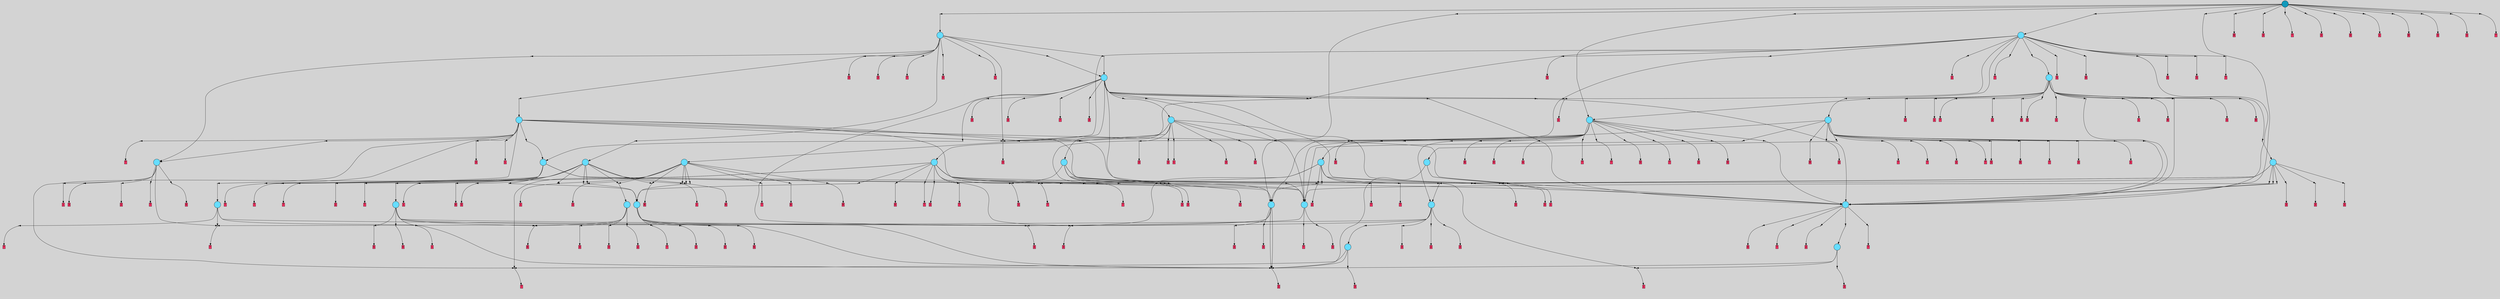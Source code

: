 // File exported with GEGELATI v1.3.1
// On the 2024-07-06 16:48:11
// With the MARL::MarlTPGGraphDotExporter
digraph{
	graph[pad = "0.212, 0.055" bgcolor = lightgray]
	node[shape=circle style = filled label = ""]
		T109 [fillcolor="#66ddff"]
		T110 [fillcolor="#66ddff"]
		T186 [fillcolor="#66ddff"]
		T397 [fillcolor="#66ddff"]
		T456 [fillcolor="#66ddff"]
		T468 [fillcolor="#66ddff"]
		T542 [fillcolor="#66ddff"]
		T629 [fillcolor="#66ddff"]
		T658 [fillcolor="#66ddff"]
		T736 [fillcolor="#66ddff"]
		T887 [fillcolor="#66ddff"]
		T996 [fillcolor="#66ddff"]
		T1024 [fillcolor="#66ddff"]
		T1038 [fillcolor="#66ddff"]
		T1955 [fillcolor="#66ddff"]
		T1956 [fillcolor="#66ddff"]
		T2103 [fillcolor="#66ddff"]
		T2131 [fillcolor="#66ddff"]
		T2175 [fillcolor="#66ddff"]
		T2258 [fillcolor="#66ddff"]
		T2291 [fillcolor="#66ddff"]
		T2752 [fillcolor="#66ddff"]
		T3165 [fillcolor="#66ddff"]
		T3996 [fillcolor="#66ddff"]
		T4638 [fillcolor="#66ddff"]
		T5138 [fillcolor="#66ddff"]
		T5293 [fillcolor="#66ddff"]
		T9352 [fillcolor="#1199bb"]
		P148127 [fillcolor="#cccccc" shape=point] //
		I148127 [shape=box style=invis label="7|5&1|1#4|7&#92;n1|3&0|0#4|5&#92;n0|6&4|5#4|4&#92;n7|5&2|0#4|0&#92;n2|1&0|2#3|7&#92;n2|0&2|1#4|7&#92;n"]
		P148127 -> I148127[style=invis]
		A85230 [fillcolor="#ff3366" shape=box margin=0.03 width=0 height=0 label="2"]
		T109 -> P148127 -> A85230
		P148128 [fillcolor="#cccccc" shape=point] //
		I148128 [shape=box style=invis label="8|5&1|1#2|4&#92;n2|6&3|7#3|5&#92;n5|0&0|6#1|1&#92;n3|1&4|2#3|4&#92;n3|2&2|3#0|6&#92;n3|6&3|2#0|3&#92;n8|1&3|5#1|4&#92;n"]
		P148128 -> I148128[style=invis]
		A85231 [fillcolor="#ff3366" shape=box margin=0.03 width=0 height=0 label="3"]
		T109 -> P148128 -> A85231
		P148129 [fillcolor="#cccccc" shape=point] //
		I148129 [shape=box style=invis label="5|1&3|1#1|2&#92;n2|5&2|7#2|3&#92;n5|4&3|6#1|6&#92;n5|5&1|0#2|2&#92;n6|1&4|3#2|1&#92;n8|0&2|0#2|4&#92;n"]
		P148129 -> I148129[style=invis]
		A85232 [fillcolor="#ff3366" shape=box margin=0.03 width=0 height=0 label="7"]
		T109 -> P148129 -> A85232
		T110 -> P148127
		P148130 [fillcolor="#cccccc" shape=point] //
		I148130 [shape=box style=invis label="8|5&1|1#2|4&#92;n3|6&3|2#0|3&#92;n5|0&0|7#1|1&#92;n3|1&4|2#3|4&#92;n3|2&2|3#0|6&#92;n2|6&3|7#3|5&#92;n8|1&3|5#1|4&#92;n"]
		P148130 -> I148130[style=invis]
		A85233 [fillcolor="#ff3366" shape=box margin=0.03 width=0 height=0 label="3"]
		T110 -> P148130 -> A85233
		P148131 [fillcolor="#cccccc" shape=point] //
		I148131 [shape=box style=invis label="7|7&4|1#3|5&#92;n0|2&0|1#0|7&#92;n4|2&3|4#1|1&#92;n3|2&0|3#0|1&#92;n2|7&3|7#0|4&#92;n0|5&0|3#2|2&#92;n7|4&3|3#2|0&#92;n3|3&0|3#4|6&#92;n4|5&3|5#1|0&#92;n5|7&3|4#2|2&#92;n"]
		P148131 -> I148131[style=invis]
		A85234 [fillcolor="#ff3366" shape=box margin=0.03 width=0 height=0 label="7"]
		T110 -> P148131 -> A85234
		P148132 [fillcolor="#cccccc" shape=point] //
		I148132 [shape=box style=invis label="7|7&4|1#3|5&#92;n7|4&3|3#2|0&#92;n4|2&3|4#1|1&#92;n4|2&0|3#0|1&#92;n2|7&3|7#0|4&#92;n0|5&0|3#2|2&#92;n0|2&0|1#0|7&#92;n4|5&3|5#1|0&#92;n5|7&3|4#2|2&#92;n"]
		P148132 -> I148132[style=invis]
		A85235 [fillcolor="#ff3366" shape=box margin=0.03 width=0 height=0 label="7"]
		T110 -> P148132 -> A85235
		P148133 [fillcolor="#cccccc" shape=point] //
		I148133 [shape=box style=invis label="2|6&2|0#2|6&#92;n5|2&2|7#0|2&#92;n2|1&4|3#4|7&#92;n0|1&3|5#4|7&#92;n4|3&3|4#3|7&#92;n"]
		P148133 -> I148133[style=invis]
		A85236 [fillcolor="#ff3366" shape=box margin=0.03 width=0 height=0 label="0"]
		T186 -> P148133 -> A85236
		P148134 [fillcolor="#cccccc" shape=point] //
		I148134 [shape=box style=invis label="2|2&4|4#0|0&#92;n1|2&4|1#4|3&#92;n8|4&0|7#2|5&#92;n2|5&4|1#1|4&#92;n1|1&3|3#3|4&#92;n2|0&2|4#0|3&#92;n5|3&0|0#0|2&#92;n5|0&4|1#3|0&#92;n6|7&2|0#1|1&#92;n4|3&2|7#2|5&#92;n"]
		P148134 -> I148134[style=invis]
		A85237 [fillcolor="#ff3366" shape=box margin=0.03 width=0 height=0 label="1"]
		T186 -> P148134 -> A85237
		P148135 [fillcolor="#cccccc" shape=point] //
		I148135 [shape=box style=invis label="7|7&1|7#1|2&#92;n3|6&1|3#4|0&#92;n8|3&0|1#2|3&#92;n4|6&3|1#1|4&#92;n1|3&0|5#0|5&#92;n5|3&0|4#4|1&#92;n7|5&3|7#0|5&#92;n"]
		P148135 -> I148135[style=invis]
		A85238 [fillcolor="#ff3366" shape=box margin=0.03 width=0 height=0 label="5"]
		T186 -> P148135 -> A85238
		P148136 [fillcolor="#cccccc" shape=point] //
		I148136 [shape=box style=invis label="1|4&2|6#0|7&#92;n3|0&1|0#2|6&#92;n2|5&4|5#4|2&#92;n5|3&4|3#4|4&#92;n8|2&2|0#2|6&#92;n"]
		P148136 -> I148136[style=invis]
		A85239 [fillcolor="#ff3366" shape=box margin=0.03 width=0 height=0 label="6"]
		T186 -> P148136 -> A85239
		T186 -> P148130
		T186 -> P148127
		P148137 [fillcolor="#cccccc" shape=point] //
		I148137 [shape=box style=invis label="7|5&1|1#4|7&#92;n0|6&4|5#4|4&#92;n4|3&1|1#4|6&#92;n1|3&0|0#4|5&#92;n7|0&2|0#4|0&#92;n2|1&0|2#3|7&#92;n2|0&2|1#4|7&#92;n"]
		P148137 -> I148137[style=invis]
		A85240 [fillcolor="#ff3366" shape=box margin=0.03 width=0 height=0 label="7"]
		T397 -> P148137 -> A85240
		P148138 [fillcolor="#cccccc" shape=point] //
		I148138 [shape=box style=invis label="2|1&1|1#2|3&#92;n6|7&3|0#1|7&#92;n4|7&2|2#3|3&#92;n2|6&1|3#3|2&#92;n8|6&0|0#0|4&#92;n8|0&3|0#3|5&#92;n4|5&4|2#4|3&#92;n"]
		P148138 -> I148138[style=invis]
		A85241 [fillcolor="#ff3366" shape=box margin=0.03 width=0 height=0 label="3"]
		T397 -> P148138 -> A85241
		P148139 [fillcolor="#cccccc" shape=point] //
		I148139 [shape=box style=invis label="1|7&0|1#0|1&#92;n6|3&1|3#0|5&#92;n"]
		P148139 -> I148139[style=invis]
		A85242 [fillcolor="#ff3366" shape=box margin=0.03 width=0 height=0 label="3"]
		T397 -> P148139 -> A85242
		P148140 [fillcolor="#cccccc" shape=point] //
		I148140 [shape=box style=invis label="2|6&2|0#1|6&#92;n5|2&2|7#0|2&#92;n1|4&1|1#4|7&#92;n2|1&4|3#4|7&#92;n0|1&3|5#4|7&#92;n4|3&3|4#3|7&#92;n"]
		P148140 -> I148140[style=invis]
		A85243 [fillcolor="#ff3366" shape=box margin=0.03 width=0 height=0 label="0"]
		T456 -> P148140 -> A85243
		P148141 [fillcolor="#cccccc" shape=point] //
		I148141 [shape=box style=invis label="5|4&2|0#0|7&#92;n1|0&0|4#1|4&#92;n5|5&3|3#3|4&#92;n8|2&2|0#2|6&#92;n5|1&4|3#4|6&#92;n"]
		P148141 -> I148141[style=invis]
		A85244 [fillcolor="#ff3366" shape=box margin=0.03 width=0 height=0 label="6"]
		T456 -> P148141 -> A85244
		P148142 [fillcolor="#cccccc" shape=point] //
		I148142 [shape=box style=invis label="8|1&2|4#4|1&#92;n6|0&4|3#4|6&#92;n"]
		P148142 -> I148142[style=invis]
		A85245 [fillcolor="#ff3366" shape=box margin=0.03 width=0 height=0 label="7"]
		T456 -> P148142 -> A85245
		P148143 [fillcolor="#cccccc" shape=point] //
		I148143 [shape=box style=invis label="8|5&1|1#2|4&#92;n3|6&3|2#0|3&#92;n5|0&0|7#1|1&#92;n3|1&4|2#3|4&#92;n2|6&3|7#3|5&#92;n3|2&2|3#0|6&#92;n8|1&3|5#1|4&#92;n3|3&3|1#4|6&#92;n"]
		P148143 -> I148143[style=invis]
		A85246 [fillcolor="#ff3366" shape=box margin=0.03 width=0 height=0 label="3"]
		T456 -> P148143 -> A85246
		T456 -> P148127
		P148144 [fillcolor="#cccccc" shape=point] //
		I148144 [shape=box style=invis label="7|0&3|1#0|7&#92;n6|3&4|3#0|3&#92;n"]
		P148144 -> I148144[style=invis]
		A85247 [fillcolor="#ff3366" shape=box margin=0.03 width=0 height=0 label="3"]
		T468 -> P148144 -> A85247
		P148145 [fillcolor="#cccccc" shape=point] //
		I148145 [shape=box style=invis label="1|3&0|0#4|5&#92;n1|0&3|6#0|3&#92;n7|5&2|0#4|0&#92;n0|6&4|5#1|4&#92;n2|1&0|2#3|7&#92;n2|0&2|1#4|7&#92;n"]
		P148145 -> I148145[style=invis]
		A85248 [fillcolor="#ff3366" shape=box margin=0.03 width=0 height=0 label="2"]
		T468 -> P148145 -> A85248
		P148146 [fillcolor="#cccccc" shape=point] //
		I148146 [shape=box style=invis label="8|3&1|1#2|4&#92;n6|6&3|2#0|3&#92;n3|0&0|7#1|7&#92;n4|0&2|6#4|5&#92;n3|1&4|2#3|4&#92;n3|1&4|0#2|4&#92;n5|5&4|2#2|0&#92;n8|1&3|5#1|4&#92;n3|2&2|3#0|2&#92;n"]
		P148146 -> I148146[style=invis]
		A85249 [fillcolor="#ff3366" shape=box margin=0.03 width=0 height=0 label="3"]
		T468 -> P148146 -> A85249
		T468 -> P148136
		P148147 [fillcolor="#cccccc" shape=point] //
		I148147 [shape=box style=invis label="2|6&2|0#2|6&#92;n5|2&2|7#0|2&#92;n2|1&4|3#4|7&#92;n4|3&3|2#3|7&#92;n0|1&3|5#4|7&#92;n"]
		P148147 -> I148147[style=invis]
		A85250 [fillcolor="#ff3366" shape=box margin=0.03 width=0 height=0 label="0"]
		T542 -> P148147 -> A85250
		T542 -> P148132
		P148148 [fillcolor="#cccccc" shape=point] //
		I148148 [shape=box style=invis label="6|2&2|1#0|7&#92;n2|0&1|7#4|0&#92;n"]
		P148148 -> I148148[style=invis]
		A85251 [fillcolor="#ff3366" shape=box margin=0.03 width=0 height=0 label="3"]
		T542 -> P148148 -> A85251
		P148149 [fillcolor="#cccccc" shape=point] //
		I148149 [shape=box style=invis label="2|2&4|4#0|0&#92;n1|2&4|1#4|3&#92;n8|4&0|7#2|5&#92;n6|7&2|0#1|1&#92;n1|1&3|3#4|4&#92;n2|0&2|4#0|3&#92;n5|3&0|0#0|2&#92;n5|0&4|1#3|0&#92;n2|5&4|1#1|4&#92;n"]
		P148149 -> I148149[style=invis]
		A85252 [fillcolor="#ff3366" shape=box margin=0.03 width=0 height=0 label="1"]
		T542 -> P148149 -> A85252
		P148150 [fillcolor="#cccccc" shape=point] //
		I148150 [shape=box style=invis label="8|7&3|1#0|1&#92;n7|5&1|1#4|7&#92;n1|3&0|0#4|5&#92;n7|4&2|0#4|0&#92;n0|6&4|5#4|4&#92;n2|1&0|2#3|7&#92;n"]
		P148150 -> I148150[style=invis]
		A85253 [fillcolor="#ff3366" shape=box margin=0.03 width=0 height=0 label="2"]
		T542 -> P148150 -> A85253
		P148151 [fillcolor="#cccccc" shape=point] //
		I148151 [shape=box style=invis label="5|1&0|4#2|2&#92;n2|0&1|1#4|6&#92;n4|2&3|4#1|1&#92;n2|7&3|7#0|4&#92;n4|1&0|3#0|1&#92;n7|2&0|0#0|5&#92;n4|5&3|5#1|0&#92;n7|7&1|1#3|5&#92;n"]
		P148151 -> I148151[style=invis]
		A85254 [fillcolor="#ff3366" shape=box margin=0.03 width=0 height=0 label="7"]
		T542 -> P148151 -> A85254
		T629 -> P148127
		P148152 [fillcolor="#cccccc" shape=point] //
		I148152 [shape=box style=invis label="5|6&0|7#3|7&#92;n3|2&4|0#4|3&#92;n5|0&1|6#1|4&#92;n2|2&1|2#3|5&#92;n4|5&3|5#1|7&#92;n5|2&4|4#4|1&#92;n8|6&1|1#3|5&#92;n0|7&0|1#2|5&#92;n"]
		P148152 -> I148152[style=invis]
		A85255 [fillcolor="#ff3366" shape=box margin=0.03 width=0 height=0 label="3"]
		T629 -> P148152 -> A85255
		P148153 [fillcolor="#cccccc" shape=point] //
		I148153 [shape=box style=invis label="5|6&2|6#0|2&#92;n5|4&4|0#0|1&#92;n8|2&1|3#1|5&#92;n0|6&2|6#4|4&#92;n1|0&2|0#3|3&#92;n5|4&0|4#2|1&#92;n2|2&0|0#1|0&#92;n"]
		P148153 -> I148153[style=invis]
		A85256 [fillcolor="#ff3366" shape=box margin=0.03 width=0 height=0 label="1"]
		T629 -> P148153 -> A85256
		T658 -> P148127
		P148154 [fillcolor="#cccccc" shape=point] //
		I148154 [shape=box style=invis label="3|6&3|2#0|3&#92;n2|6&3|7#3|5&#92;n2|7&2|0#2|3&#92;n5|0&0|7#1|1&#92;n3|2&2|3#4|6&#92;n3|1&4|2#3|4&#92;n8|1&3|5#1|4&#92;n5|5&1|3#4|0&#92;n"]
		P148154 -> I148154[style=invis]
		A85257 [fillcolor="#ff3366" shape=box margin=0.03 width=0 height=0 label="3"]
		T658 -> P148154 -> A85257
		P148155 [fillcolor="#cccccc" shape=point] //
		I148155 [shape=box style=invis label="8|5&1|1#2|4&#92;n2|4&0|4#4|5&#92;n3|1&3|2#3|4&#92;n8|1&2|5#1|4&#92;n3|2&4|3#0|6&#92;n7|4&4|4#4|4&#92;n5|0&0|7#1|1&#92;n4|0&1|4#1|2&#92;n"]
		P148155 -> I148155[style=invis]
		A85258 [fillcolor="#ff3366" shape=box margin=0.03 width=0 height=0 label="3"]
		T658 -> P148155 -> A85258
		T658 -> P148127
		T658 -> P148130
		P148156 [fillcolor="#cccccc" shape=point] //
		I148156 [shape=box style=invis label="3|3&1|6#0|5&#92;n1|0&4|3#0|1&#92;n"]
		P148156 -> I148156[style=invis]
		A85259 [fillcolor="#ff3366" shape=box margin=0.03 width=0 height=0 label="3"]
		T736 -> P148156 -> A85259
		P148157 [fillcolor="#cccccc" shape=point] //
		I148157 [shape=box style=invis label="0|3&1|3#4|3&#92;n7|6&3|6#2|2&#92;n7|7&3|0#1|5&#92;n7|3&4|1#0|7&#92;n0|0&2|1#4|4&#92;n1|7&4|5#3|5&#92;n2|7&4|7#1|3&#92;n1|5&3|1#1|7&#92;n5|4&0|4#0|4&#92;n1|6&1|4#3|3&#92;n"]
		P148157 -> I148157[style=invis]
		T736 -> P148157 -> T109
		P148158 [fillcolor="#cccccc" shape=point] //
		I148158 [shape=box style=invis label="7|5&1|1#4|7&#92;n1|3&0|0#4|5&#92;n0|6&4|5#4|4&#92;n2|1&0|2#3|7&#92;n1|4&4|0#4|1&#92;n7|5&2|0#4|6&#92;n2|0&2|1#4|7&#92;n"]
		P148158 -> I148158[style=invis]
		A85260 [fillcolor="#ff3366" shape=box margin=0.03 width=0 height=0 label="2"]
		T736 -> P148158 -> A85260
		T736 -> P148130
		P148159 [fillcolor="#cccccc" shape=point] //
		I148159 [shape=box style=invis label="6|2&2|3#0|7&#92;n"]
		P148159 -> I148159[style=invis]
		A85261 [fillcolor="#ff3366" shape=box margin=0.03 width=0 height=0 label="3"]
		T736 -> P148159 -> A85261
		T736 -> P148132
		P148160 [fillcolor="#cccccc" shape=point] //
		I148160 [shape=box style=invis label="8|0&1|2#4|0&#92;n8|6&0|2#2|7&#92;n3|1&4|2#0|7&#92;n3|0&0|6#2|1&#92;n3|7&1|0#3|3&#92;n"]
		P148160 -> I148160[style=invis]
		A85262 [fillcolor="#ff3366" shape=box margin=0.03 width=0 height=0 label="6"]
		T887 -> P148160 -> A85262
		P148161 [fillcolor="#cccccc" shape=point] //
		I148161 [shape=box style=invis label="2|0&3|5#1|7&#92;n3|4&2|4#2|0&#92;n0|2&1|3#3|3&#92;n7|2&0|6#2|4&#92;n"]
		P148161 -> I148161[style=invis]
		A85263 [fillcolor="#ff3366" shape=box margin=0.03 width=0 height=0 label="8"]
		T887 -> P148161 -> A85263
		P148162 [fillcolor="#cccccc" shape=point] //
		I148162 [shape=box style=invis label="8|5&1|1#2|4&#92;n3|6&3|2#1|3&#92;n5|0&0|7#1|1&#92;n3|2&2|3#0|6&#92;n2|6&3|7#3|5&#92;n8|0&3|5#1|4&#92;n"]
		P148162 -> I148162[style=invis]
		T887 -> P148162 -> T456
		P148163 [fillcolor="#cccccc" shape=point] //
		I148163 [shape=box style=invis label="5|3&0|4#0|2&#92;n1|4&3|3#3|4&#92;n7|1&0|2#0|7&#92;n4|3&2|7#2|5&#92;n5|0&4|1#3|0&#92;n0|0&3|4#2|1&#92;n2|2&4|4#0|0&#92;n6|7&2|1#1|3&#92;n"]
		P148163 -> I148163[style=invis]
		A85264 [fillcolor="#ff3366" shape=box margin=0.03 width=0 height=0 label="1"]
		T887 -> P148163 -> A85264
		P148164 [fillcolor="#cccccc" shape=point] //
		I148164 [shape=box style=invis label="0|5&0|1#0|7&#92;n8|5&3|2#1|0&#92;n4|0&4|0#0|4&#92;n0|7&2|3#0|2&#92;n6|1&0|3#0|0&#92;n"]
		P148164 -> I148164[style=invis]
		A85265 [fillcolor="#ff3366" shape=box margin=0.03 width=0 height=0 label="7"]
		T887 -> P148164 -> A85265
		P148165 [fillcolor="#cccccc" shape=point] //
		I148165 [shape=box style=invis label="4|0&1|1#0|1&#92;n1|7&4|1#0|1&#92;n6|3&1|3#0|5&#92;n0|5&0|0#2|0&#92;n"]
		P148165 -> I148165[style=invis]
		A85266 [fillcolor="#ff3366" shape=box margin=0.03 width=0 height=0 label="3"]
		T887 -> P148165 -> A85266
		P148166 [fillcolor="#cccccc" shape=point] //
		I148166 [shape=box style=invis label="7|5&1|4#2|7&#92;n7|5&2|5#4|0&#92;n6|0&1|4#4|6&#92;n2|6&0|2#3|7&#92;n8|1&4|2#0|6&#92;n1|3&0|0#4|5&#92;n"]
		P148166 -> I148166[style=invis]
		A85267 [fillcolor="#ff3366" shape=box margin=0.03 width=0 height=0 label="8"]
		T887 -> P148166 -> A85267
		P148167 [fillcolor="#cccccc" shape=point] //
		I148167 [shape=box style=invis label="0|7&0|5#1|7&#92;n6|1&4|0#4|4&#92;n8|0&4|0#2|2&#92;n1|1&0|0#1|4&#92;n0|6&0|0#3|7&#92;n1|5&4|4#3|5&#92;n3|1&3|5#4|5&#92;n8|1&1|4#3|5&#92;n6|3&2|7#0|1&#92;n7|2&3|4#0|4&#92;n"]
		P148167 -> I148167[style=invis]
		T887 -> P148167 -> T468
		P148168 [fillcolor="#cccccc" shape=point] //
		I148168 [shape=box style=invis label="1|1&0|6#2|1&#92;n4|6&2|7#3|5&#92;n2|5&3|3#1|4&#92;n7|1&4|6#4|1&#92;n2|1&3|2#2|7&#92;n2|1&2|0#2|3&#92;n2|0&1|7#4|6&#92;n"]
		P148168 -> I148168[style=invis]
		A85268 [fillcolor="#ff3366" shape=box margin=0.03 width=0 height=0 label="6"]
		T887 -> P148168 -> A85268
		T887 -> P148129
		P148169 [fillcolor="#cccccc" shape=point] //
		I148169 [shape=box style=invis label="2|2&4|4#0|0&#92;n1|2&4|1#4|3&#92;n2|3&2|4#0|3&#92;n2|5&4|5#1|4&#92;n1|1&3|3#3|4&#92;n8|4&0|7#2|5&#92;n5|0&4|1#3|0&#92;n5|3&0|0#0|2&#92;n6|7&2|0#1|1&#92;n4|3&2|7#2|5&#92;n"]
		P148169 -> I148169[style=invis]
		A85269 [fillcolor="#ff3366" shape=box margin=0.03 width=0 height=0 label="1"]
		T887 -> P148169 -> A85269
		P148170 [fillcolor="#cccccc" shape=point] //
		I148170 [shape=box style=invis label="4|2&4|2#0|1&#92;n0|6&3|3#2|3&#92;n0|0&2|1#4|2&#92;n4|3&2|1#4|4&#92;n6|4&3|7#0|4&#92;n2|5&3|6#1|0&#92;n7|2&3|2#2|2&#92;n6|1&0|7#0|2&#92;n6|1&4|6#0|5&#92;n"]
		P148170 -> I148170[style=invis]
		A85270 [fillcolor="#ff3366" shape=box margin=0.03 width=0 height=0 label="7"]
		T996 -> P148170 -> A85270
		P148171 [fillcolor="#cccccc" shape=point] //
		I148171 [shape=box style=invis label="6|7&1|4#2|3&#92;n1|0&2|0#2|3&#92;n0|5&0|2#2|2&#92;n2|6&2|2#1|0&#92;n"]
		P148171 -> I148171[style=invis]
		A85271 [fillcolor="#ff3366" shape=box margin=0.03 width=0 height=0 label="0"]
		T996 -> P148171 -> A85271
		P148172 [fillcolor="#cccccc" shape=point] //
		I148172 [shape=box style=invis label="3|3&0|3#2|3&#92;n0|6&2|4#1|6&#92;n8|3&3|1#3|7&#92;n5|4&2|7#4|1&#92;n2|6&2|0#1|2&#92;n5|1&1|4#1|1&#92;n5|2&4|2#0|4&#92;n"]
		P148172 -> I148172[style=invis]
		A85272 [fillcolor="#ff3366" shape=box margin=0.03 width=0 height=0 label="2"]
		T996 -> P148172 -> A85272
		P148173 [fillcolor="#cccccc" shape=point] //
		I148173 [shape=box style=invis label="6|7&4|5#3|7&#92;n2|1&3|2#2|3&#92;n6|0&4|6#2|6&#92;n4|6&3|5#4|6&#92;n1|3&4|3#1|5&#92;n1|0&1|6#4|0&#92;n0|6&3|6#3|2&#92;n6|3&4|6#4|5&#92;n"]
		P148173 -> I148173[style=invis]
		T996 -> P148173 -> T629
		P148174 [fillcolor="#cccccc" shape=point] //
		I148174 [shape=box style=invis label="5|6&0|4#2|2&#92;n2|0&3|4#3|6&#92;n2|5&3|3#1|1&#92;n6|2&1|3#0|4&#92;n0|2&0|1#0|7&#92;n0|0&2|7#3|0&#92;n4|1&3|5#1|0&#92;n7|3&4|1#1|7&#92;n3|4&4|6#2|1&#92;n1|6&0|3#0|7&#92;n"]
		P148174 -> I148174[style=invis]
		A85273 [fillcolor="#ff3366" shape=box margin=0.03 width=0 height=0 label="7"]
		T996 -> P148174 -> A85273
		T1024 -> P148160
		P148175 [fillcolor="#cccccc" shape=point] //
		I148175 [shape=box style=invis label="3|0&3|6#2|3&#92;n5|2&2|3#0|6&#92;n5|0&0|7#1|1&#92;n2|6&3|7#3|5&#92;n8|0&3|5#1|4&#92;n3|6&3|2#1|3&#92;n"]
		P148175 -> I148175[style=invis]
		T1024 -> P148175 -> T456
		T1024 -> P148163
		T1024 -> P148165
		T1024 -> P148166
		T1024 -> P148167
		P148176 [fillcolor="#cccccc" shape=point] //
		I148176 [shape=box style=invis label="1|1&0|6#2|1&#92;n4|6&2|7#3|5&#92;n2|5&3|3#1|5&#92;n7|1&4|6#4|1&#92;n2|1&3|2#2|7&#92;n2|0&1|7#4|6&#92;n2|1&2|0#2|3&#92;n"]
		P148176 -> I148176[style=invis]
		A85274 [fillcolor="#ff3366" shape=box margin=0.03 width=0 height=0 label="6"]
		T1024 -> P148176 -> A85274
		T1024 -> P148129
		T1024 -> P148169
		P148177 [fillcolor="#cccccc" shape=point] //
		I148177 [shape=box style=invis label="6|7&0|5#0|2&#92;n6|1&2|5#3|7&#92;n2|4&3|5#0|4&#92;n7|5&1|5#4|5&#92;n5|0&1|4#4|4&#92;n1|1&0|1#2|7&#92;n"]
		P148177 -> I148177[style=invis]
		A85275 [fillcolor="#ff3366" shape=box margin=0.03 width=0 height=0 label="5"]
		T1024 -> P148177 -> A85275
		P148178 [fillcolor="#cccccc" shape=point] //
		I148178 [shape=box style=invis label="2|2&4|4#0|0&#92;n8|4&0|7#2|5&#92;n1|2&4|1#4|3&#92;n2|5&4|1#1|4&#92;n1|1&3|3#3|4&#92;n2|0&2|4#0|3&#92;n5|3&0|0#0|2&#92;n5|0&4|1#2|0&#92;n6|7&2|0#1|1&#92;n4|3&2|7#2|5&#92;n"]
		P148178 -> I148178[style=invis]
		A85276 [fillcolor="#ff3366" shape=box margin=0.03 width=0 height=0 label="1"]
		T1024 -> P148178 -> A85276
		T1038 -> P148127
		P148179 [fillcolor="#cccccc" shape=point] //
		I148179 [shape=box style=invis label="3|0&4|2#3|5&#92;n6|2&2|3#0|1&#92;n"]
		P148179 -> I148179[style=invis]
		A85277 [fillcolor="#ff3366" shape=box margin=0.03 width=0 height=0 label="3"]
		T1038 -> P148179 -> A85277
		P148180 [fillcolor="#cccccc" shape=point] //
		I148180 [shape=box style=invis label="2|2&4|4#0|0&#92;n5|0&4|1#3|0&#92;n8|4&0|7#2|5&#92;n4|3&2|7#2|5&#92;n2|5&4|1#1|4&#92;n2|0&0|4#0|3&#92;n1|2&1|1#4|3&#92;n5|3&1|0#0|2&#92;n3|3&2|1#3|3&#92;n2|0&1|7#0|3&#92;n"]
		P148180 -> I148180[style=invis]
		A85278 [fillcolor="#ff3366" shape=box margin=0.03 width=0 height=0 label="1"]
		T1038 -> P148180 -> A85278
		P148181 [fillcolor="#cccccc" shape=point] //
		I148181 [shape=box style=invis label="4|4&1|1#0|1&#92;n6|3&1|3#0|5&#92;n"]
		P148181 -> I148181[style=invis]
		A85279 [fillcolor="#ff3366" shape=box margin=0.03 width=0 height=0 label="3"]
		T1955 -> P148181 -> A85279
		T1955 -> P148153
		P148182 [fillcolor="#cccccc" shape=point] //
		I148182 [shape=box style=invis label="8|5&2|3#0|2&#92;n6|4&1|0#3|3&#92;n8|6&3|5#1|4&#92;n2|6&4|3#2|6&#92;n7|3&4|2#1|4&#92;n1|0&2|2#3|2&#92;n1|6&0|0#2|4&#92;n3|2&2|3#0|6&#92;n5|7&0|7#1|3&#92;n"]
		P148182 -> I148182[style=invis]
		A85280 [fillcolor="#ff3366" shape=box margin=0.03 width=0 height=0 label="3"]
		T1955 -> P148182 -> A85280
		P148183 [fillcolor="#cccccc" shape=point] //
		I148183 [shape=box style=invis label="1|5&4|3#1|3&#92;n4|2&1|6#3|7&#92;n8|0&2|7#0|4&#92;n6|7&3|5#4|1&#92;n1|1&1|1#2|4&#92;n3|1&4|6#4|6&#92;n7|3&1|1#4|2&#92;n8|4&3|4#0|2&#92;n4|4&3|7#0|4&#92;n2|7&3|2#3|7&#92;n"]
		P148183 -> I148183[style=invis]
		A85281 [fillcolor="#ff3366" shape=box margin=0.03 width=0 height=0 label="2"]
		T1955 -> P148183 -> A85281
		P148184 [fillcolor="#cccccc" shape=point] //
		I148184 [shape=box style=invis label="4|3&0|1#0|1&#92;n8|0&4|3#0|5&#92;n"]
		P148184 -> I148184[style=invis]
		T1955 -> P148184 -> T397
		P148185 [fillcolor="#cccccc" shape=point] //
		I148185 [shape=box style=invis label="8|0&4|3#0|5&#92;n4|3&0|1#0|3&#92;n"]
		P148185 -> I148185[style=invis]
		T1955 -> P148185 -> T397
		P148186 [fillcolor="#cccccc" shape=point] //
		I148186 [shape=box style=invis label="5|7&3|1#1|4&#92;n2|6&3|7#0|2&#92;n5|0&0|7#1|1&#92;n3|5&4|0#1|6&#92;n3|1&4|2#3|4&#92;n3|2&2|3#0|6&#92;n8|1&3|5#1|4&#92;n"]
		P148186 -> I148186[style=invis]
		A85282 [fillcolor="#ff3366" shape=box margin=0.03 width=0 height=0 label="3"]
		T1955 -> P148186 -> A85282
		P148187 [fillcolor="#cccccc" shape=point] //
		I148187 [shape=box style=invis label="4|0&1|1#0|1&#92;n0|5&0|0#2|0&#92;n6|3&1|3#0|5&#92;n1|7&4|1#0|5&#92;n"]
		P148187 -> I148187[style=invis]
		A85283 [fillcolor="#ff3366" shape=box margin=0.03 width=0 height=0 label="3"]
		T1955 -> P148187 -> A85283
		P148188 [fillcolor="#cccccc" shape=point] //
		I148188 [shape=box style=invis label="3|3&2|4#2|2&#92;n8|0&4|3#0|5&#92;n"]
		P148188 -> I148188[style=invis]
		T1956 -> P148188 -> T397
		P148189 [fillcolor="#cccccc" shape=point] //
		I148189 [shape=box style=invis label="7|5&1|1#4|6&#92;n0|6&4|5#4|4&#92;n1|3&0|0#4|5&#92;n2|0&2|1#4|7&#92;n7|0&2|0#4|0&#92;n2|1&0|2#3|7&#92;n4|3&1|1#4|7&#92;n"]
		P148189 -> I148189[style=invis]
		A85284 [fillcolor="#ff3366" shape=box margin=0.03 width=0 height=0 label="7"]
		T1956 -> P148189 -> A85284
		P148190 [fillcolor="#cccccc" shape=point] //
		I148190 [shape=box style=invis label="0|1&2|7#4|4&#92;n1|1&1|0#2|2&#92;n2|6&3|7#0|5&#92;n8|5&1|1#2|4&#92;n7|0&1|7#0|6&#92;n3|2&0|3#0|6&#92;n3|6&1|2#4|3&#92;n"]
		P148190 -> I148190[style=invis]
		T1956 -> P148190 -> T736
		P148191 [fillcolor="#cccccc" shape=point] //
		I148191 [shape=box style=invis label="0|5&2|3#2|2&#92;n3|0&0|3#0|1&#92;n4|1&0|4#1|0&#92;n6|7&0|0#3|4&#92;n0|6&0|1#0|4&#92;n4|3&3|3#4|1&#92;n"]
		P148191 -> I148191[style=invis]
		A85285 [fillcolor="#ff3366" shape=box margin=0.03 width=0 height=0 label="7"]
		T1956 -> P148191 -> A85285
		P148192 [fillcolor="#cccccc" shape=point] //
		I148192 [shape=box style=invis label="7|5&1|1#4|7&#92;n8|3&0|0#4|5&#92;n0|6&4|5#4|4&#92;n7|5&2|0#4|0&#92;n2|0&2|1#4|7&#92;n5|7&1|2#2|1&#92;n2|1&0|2#3|7&#92;n"]
		P148192 -> I148192[style=invis]
		A85286 [fillcolor="#ff3366" shape=box margin=0.03 width=0 height=0 label="2"]
		T1956 -> P148192 -> A85286
		P148193 [fillcolor="#cccccc" shape=point] //
		I148193 [shape=box style=invis label="1|2&2|0#1|2&#92;n6|1&4|3#2|1&#92;n8|5&2|0#2|2&#92;n6|5&2|7#2|3&#92;n7|0&2|0#2|4&#92;n5|4&3|6#1|6&#92;n"]
		P148193 -> I148193[style=invis]
		T1956 -> P148193 -> T658
		P148194 [fillcolor="#cccccc" shape=point] //
		I148194 [shape=box style=invis label="0|5&2|3#2|2&#92;n4|2&3|4#1|1&#92;n4|2&0|3#0|1&#92;n2|7&3|7#0|4&#92;n7|7&4|1#3|5&#92;n0|2&0|1#0|7&#92;n4|5&3|5#1|0&#92;n5|7&3|4#2|2&#92;n"]
		P148194 -> I148194[style=invis]
		A85287 [fillcolor="#ff3366" shape=box margin=0.03 width=0 height=0 label="7"]
		T1956 -> P148194 -> A85287
		P148195 [fillcolor="#cccccc" shape=point] //
		I148195 [shape=box style=invis label="7|5&1|1#4|7&#92;n0|3&4|5#4|6&#92;n3|0&2|0#4|0&#92;n8|6&0|2#1|3&#92;n7|3&0|0#4|5&#92;n0|1&3|3#3|0&#92;n4|0&0|5#1|4&#92;n"]
		P148195 -> I148195[style=invis]
		A85288 [fillcolor="#ff3366" shape=box margin=0.03 width=0 height=0 label="7"]
		T1956 -> P148195 -> A85288
		T1956 -> P148130
		P148196 [fillcolor="#cccccc" shape=point] //
		I148196 [shape=box style=invis label="5|0&1|6#1|4&#92;n4|2&2|1#2|5&#92;n6|5&2|0#4|6&#92;n3|6&2|6#2|3&#92;n3|0&2|3#0|3&#92;n4|4&3|5#2|5&#92;n5|2&4|4#4|1&#92;n8|6&1|1#3|5&#92;n6|5&3|5#1|2&#92;n"]
		P148196 -> I148196[style=invis]
		T1956 -> P148196 -> T996
		P148197 [fillcolor="#cccccc" shape=point] //
		I148197 [shape=box style=invis label="3|6&1|2#3|3&#92;n8|5&0|5#1|4&#92;n1|1&0|4#3|0&#92;n5|0&0|7#1|1&#92;n7|0&2|4#4|7&#92;n2|6&3|7#3|5&#92;n"]
		P148197 -> I148197[style=invis]
		T1956 -> P148197 -> T456
		P148198 [fillcolor="#cccccc" shape=point] //
		I148198 [shape=box style=invis label="4|7&4|5#3|7&#92;n2|1&3|2#2|3&#92;n4|6&3|5#4|6&#92;n6|3&4|6#4|5&#92;n1|0&1|6#4|0&#92;n7|6&0|5#0|1&#92;n0|6&3|6#3|2&#92;n1|3&4|3#1|5&#92;n"]
		P148198 -> I148198[style=invis]
		A85289 [fillcolor="#ff3366" shape=box margin=0.03 width=0 height=0 label="0"]
		T1956 -> P148198 -> A85289
		P148199 [fillcolor="#cccccc" shape=point] //
		I148199 [shape=box style=invis label="7|5&1|1#4|7&#92;n0|6&4|5#4|4&#92;n7|0&2|0#4|0&#92;n2|3&3|7#1|1&#92;n4|3&1|1#4|7&#92;n2|1&0|2#3|7&#92;n1|3&0|0#4|5&#92;n"]
		P148199 -> I148199[style=invis]
		A85290 [fillcolor="#ff3366" shape=box margin=0.03 width=0 height=0 label="7"]
		T1956 -> P148199 -> A85290
		P148200 [fillcolor="#cccccc" shape=point] //
		I148200 [shape=box style=invis label="7|7&4|1#3|5&#92;n5|7&3|4#2|2&#92;n4|2&0|3#0|1&#92;n1|7&3|7#0|4&#92;n0|5&0|3#2|2&#92;n0|2&0|1#0|7&#92;n4|5&3|5#1|0&#92;n4|2&3|4#1|1&#92;n"]
		P148200 -> I148200[style=invis]
		A85291 [fillcolor="#ff3366" shape=box margin=0.03 width=0 height=0 label="7"]
		T2103 -> P148200 -> A85291
		P148201 [fillcolor="#cccccc" shape=point] //
		I148201 [shape=box style=invis label="3|7&2|0#0|4&#92;n5|7&3|4#2|4&#92;n1|3&1|1#1|1&#92;n4|2&3|4#1|1&#92;n0|5&2|5#2|2&#92;n3|0&2|0#2|4&#92;n4|5&3|5#1|0&#92;n7|7&2|1#3|5&#92;n6|0&4|1#3|0&#92;n"]
		P148201 -> I148201[style=invis]
		A85292 [fillcolor="#ff3366" shape=box margin=0.03 width=0 height=0 label="7"]
		T2103 -> P148201 -> A85292
		P148202 [fillcolor="#cccccc" shape=point] //
		I148202 [shape=box style=invis label="1|2&2|0#1|2&#92;n7|1&2|0#1|3&#92;n8|5&2|0#2|2&#92;n6|5&2|7#2|3&#92;n7|0&2|0#2|4&#92;n5|4&3|6#1|6&#92;n"]
		P148202 -> I148202[style=invis]
		T2103 -> P148202 -> T658
		P148203 [fillcolor="#cccccc" shape=point] //
		I148203 [shape=box style=invis label="4|2&2|1#2|5&#92;n5|0&1|6#1|4&#92;n3|6&2|6#2|3&#92;n3|0&2|3#0|3&#92;n4|4&3|5#2|5&#92;n2|1&2|6#0|7&#92;n5|2&4|4#4|1&#92;n8|6&1|1#3|5&#92;n6|5&3|5#1|7&#92;n"]
		P148203 -> I148203[style=invis]
		T2103 -> P148203 -> T996
		P148204 [fillcolor="#cccccc" shape=point] //
		I148204 [shape=box style=invis label="5|6&0|7#2|2&#92;n2|0&3|4#3|6&#92;n8|6&1|0#0|5&#92;n4|2&3|4#1|1&#92;n0|2&0|4#0|7&#92;n0|0&2|7#3|0&#92;n2|4&4|6#2|1&#92;n4|1&3|5#1|0&#92;n7|3&4|1#1|7&#92;n1|6&0|3#0|7&#92;n"]
		P148204 -> I148204[style=invis]
		A85293 [fillcolor="#ff3366" shape=box margin=0.03 width=0 height=0 label="7"]
		T2103 -> P148204 -> A85293
		T2103 -> P148183
		T2103 -> P148130
		T2131 -> P148201
		T2131 -> P148184
		T2131 -> P148203
		P148205 [fillcolor="#cccccc" shape=point] //
		I148205 [shape=box style=invis label="6|7&3|5#4|1&#92;n1|5&2|3#1|3&#92;n2|1&4|6#4|6&#92;n2|4&3|7#0|4&#92;n7|0&2|0#4|1&#92;n5|4&3|4#0|3&#92;n4|2&0|6#3|7&#92;n5|2&1|6#2|6&#92;n7|5&1|1#4|2&#92;n2|7&3|2#3|7&#92;n"]
		P148205 -> I148205[style=invis]
		A85294 [fillcolor="#ff3366" shape=box margin=0.03 width=0 height=0 label="2"]
		T2131 -> P148205 -> A85294
		P148206 [fillcolor="#cccccc" shape=point] //
		I148206 [shape=box style=invis label="3|2&2|0#0|4&#92;n8|0&3|5#1|1&#92;n2|6&3|7#3|5&#92;n5|0&1|7#1|0&#92;n2|7&0|4#2|0&#92;n"]
		P148206 -> I148206[style=invis]
		T2131 -> P148206 -> T456
		P148207 [fillcolor="#cccccc" shape=point] //
		I148207 [shape=box style=invis label="2|0&2|1#4|7&#92;n7|0&2|0#4|0&#92;n0|6&4|5#4|4&#92;n6|5&1|1#4|7&#92;n4|1&0|2#3|0&#92;n1|3&0|0#4|5&#92;n"]
		P148207 -> I148207[style=invis]
		A85295 [fillcolor="#ff3366" shape=box margin=0.03 width=0 height=0 label="7"]
		T2131 -> P148207 -> A85295
		P148208 [fillcolor="#cccccc" shape=point] //
		I148208 [shape=box style=invis label="5|6&0|7#2|2&#92;n2|0&3|4#3|6&#92;n8|6&1|0#0|5&#92;n7|3&4|1#1|7&#92;n0|2&0|1#0|7&#92;n0|0&2|7#3|0&#92;n2|4&4|6#2|1&#92;n4|1&3|5#1|0&#92;n4|2&3|4#1|1&#92;n1|6&0|3#0|7&#92;n"]
		P148208 -> I148208[style=invis]
		A85296 [fillcolor="#ff3366" shape=box margin=0.03 width=0 height=0 label="7"]
		T2131 -> P148208 -> A85296
		P148209 [fillcolor="#cccccc" shape=point] //
		I148209 [shape=box style=invis label="7|0&3|0#2|6&#92;n1|6&4|0#0|5&#92;n"]
		P148209 -> I148209[style=invis]
		T2131 -> P148209 -> T186
		P148210 [fillcolor="#cccccc" shape=point] //
		I148210 [shape=box style=invis label="2|6&3|7#1|4&#92;n6|1&3|3#3|2&#92;n8|4&0|7#2|1&#92;n5|7&0|2#0|2&#92;n1|2&4|1#4|3&#92;n5|3&0|0#0|2&#92;n6|7&2|0#1|1&#92;n5|0&4|1#3|0&#92;n2|0&2|4#0|3&#92;n"]
		P148210 -> I148210[style=invis]
		T2175 -> P148210 -> T2103
		P148211 [fillcolor="#cccccc" shape=point] //
		I148211 [shape=box style=invis label="7|5&1|1#4|7&#92;n0|6&4|5#4|4&#92;n4|3&1|1#4|7&#92;n2|0&2|1#4|7&#92;n7|0&2|0#4|0&#92;n2|1&0|2#3|7&#92;n1|3&0|0#4|5&#92;n"]
		P148211 -> I148211[style=invis]
		A85297 [fillcolor="#ff3366" shape=box margin=0.03 width=0 height=0 label="7"]
		T2175 -> P148211 -> A85297
		P148212 [fillcolor="#cccccc" shape=point] //
		I148212 [shape=box style=invis label="8|4&2|4#0|2&#92;n4|2&3|4#1|1&#92;n0|5&2|3#2|2&#92;n4|2&0|3#0|1&#92;n2|7&3|7#0|4&#92;n7|0&1|6#3|4&#92;n0|6&2|6#0|7&#92;n4|5&3|5#1|0&#92;n5|0&3|4#2|2&#92;n7|7&4|1#3|5&#92;n"]
		P148212 -> I148212[style=invis]
		A85298 [fillcolor="#ff3366" shape=box margin=0.03 width=0 height=0 label="7"]
		T2175 -> P148212 -> A85298
		P148213 [fillcolor="#cccccc" shape=point] //
		I148213 [shape=box style=invis label="7|0&4|4#3|3&#92;n7|7&2|2#0|6&#92;n4|7&0|5#0|1&#92;n2|2&1|7#4|0&#92;n"]
		P148213 -> I148213[style=invis]
		A85299 [fillcolor="#ff3366" shape=box margin=0.03 width=0 height=0 label="0"]
		T2175 -> P148213 -> A85299
		P148214 [fillcolor="#cccccc" shape=point] //
		I148214 [shape=box style=invis label="8|7&1|1#2|4&#92;n3|1&4|2#3|4&#92;n8|1&3|5#1|6&#92;n5|0&0|7#1|1&#92;n3|2&2|3#0|6&#92;n3|6&3|2#4|3&#92;n2|6&3|7#3|5&#92;n5|7&1|4#4|5&#92;n"]
		P148214 -> I148214[style=invis]
		A85300 [fillcolor="#ff3366" shape=box margin=0.03 width=0 height=0 label="3"]
		T2175 -> P148214 -> A85300
		P148215 [fillcolor="#cccccc" shape=point] //
		I148215 [shape=box style=invis label="4|3&0|1#0|1&#92;n7|2&4|2#3|7&#92;n5|3&0|4#0|4&#92;n8|0&4|2#0|5&#92;n"]
		P148215 -> I148215[style=invis]
		T2175 -> P148215 -> T397
		P148216 [fillcolor="#cccccc" shape=point] //
		I148216 [shape=box style=invis label="5|7&3|4#2|4&#92;n0|5&2|3#2|2&#92;n3|7&2|0#4|4&#92;n3|0&2|6#2|4&#92;n7|7&2|1#3|5&#92;n2|5&3|2#4|7&#92;n4|5&3|5#1|0&#92;n"]
		P148216 -> I148216[style=invis]
		A85301 [fillcolor="#ff3366" shape=box margin=0.03 width=0 height=0 label="7"]
		T2175 -> P148216 -> A85301
		P148217 [fillcolor="#cccccc" shape=point] //
		I148217 [shape=box style=invis label="2|5&3|2#1|1&#92;n6|0&3|7#0|5&#92;n"]
		P148217 -> I148217[style=invis]
		A85302 [fillcolor="#ff3366" shape=box margin=0.03 width=0 height=0 label="3"]
		T2175 -> P148217 -> A85302
		P148218 [fillcolor="#cccccc" shape=point] //
		I148218 [shape=box style=invis label="4|2&2|1#2|5&#92;n5|0&1|6#1|4&#92;n3|6&2|6#2|3&#92;n6|6&3|6#1|4&#92;n3|0&2|3#0|3&#92;n4|4&3|5#2|5&#92;n2|1&2|6#0|7&#92;n5|2&4|4#4|1&#92;n6|5&3|5#1|1&#92;n8|6&1|1#3|5&#92;n"]
		P148218 -> I148218[style=invis]
		T2175 -> P148218 -> T996
		P148219 [fillcolor="#cccccc" shape=point] //
		I148219 [shape=box style=invis label="2|6&2|7#2|3&#92;n2|4&0|5#4|1&#92;n5|2&1|0#3|4&#92;n3|0&1|7#3|0&#92;n0|5&0|1#1|0&#92;n4|2&4|7#3|3&#92;n7|3&0|3#1|7&#92;n8|7&0|1#4|4&#92;n"]
		P148219 -> I148219[style=invis]
		A85303 [fillcolor="#ff3366" shape=box margin=0.03 width=0 height=0 label="0"]
		T2175 -> P148219 -> A85303
		P148220 [fillcolor="#cccccc" shape=point] //
		I148220 [shape=box style=invis label="7|5&3|1#4|7&#92;n0|6&4|5#4|4&#92;n1|0&0|0#4|5&#92;n7|2&3|6#1|4&#92;n2|1&0|2#3|7&#92;n"]
		P148220 -> I148220[style=invis]
		A85304 [fillcolor="#ff3366" shape=box margin=0.03 width=0 height=0 label="8"]
		T2175 -> P148220 -> A85304
		P148221 [fillcolor="#cccccc" shape=point] //
		I148221 [shape=box style=invis label="3|6&3|2#4|3&#92;n3|2&0|3#0|6&#92;n8|1&3|5#1|4&#92;n0|5&3|3#0|5&#92;n2|6&3|7#3|5&#92;n8|2&2|4#3|4&#92;n8|0&1|7#2|6&#92;n"]
		P148221 -> I148221[style=invis]
		T2175 -> P148221 -> T736
		P148222 [fillcolor="#cccccc" shape=point] //
		I148222 [shape=box style=invis label="6|3&1|4#2|3&#92;n1|0&2|0#2|3&#92;n2|7&3|5#4|6&#92;n2|6&2|2#1|0&#92;n"]
		P148222 -> I148222[style=invis]
		A85305 [fillcolor="#ff3366" shape=box margin=0.03 width=0 height=0 label="0"]
		T2175 -> P148222 -> A85305
		P148223 [fillcolor="#cccccc" shape=point] //
		I148223 [shape=box style=invis label="0|7&1|5#3|3&#92;n6|6&4|2#3|2&#92;n8|4&4|0#0|1&#92;n0|3&4|6#1|0&#92;n4|3&0|5#4|0&#92;n6|1&1|7#1|5&#92;n8|4&1|7#0|7&#92;n0|7&3|5#4|3&#92;n8|5&3|5#4|6&#92;n7|0&0|4#4|6&#92;n"]
		P148223 -> I148223[style=invis]
		A85306 [fillcolor="#ff3366" shape=box margin=0.03 width=0 height=0 label="4"]
		T2175 -> P148223 -> A85306
		T2175 -> P148194
		P148224 [fillcolor="#cccccc" shape=point] //
		I148224 [shape=box style=invis label="7|1&0|6#4|7&#92;n2|0&2|1#0|7&#92;n2|0&3|7#2|6&#92;n0|4&2|5#3|0&#92;n5|4&0|5#2|4&#92;n6|3&0|0#4|5&#92;n"]
		P148224 -> I148224[style=invis]
		A85307 [fillcolor="#ff3366" shape=box margin=0.03 width=0 height=0 label="7"]
		T2258 -> P148224 -> A85307
		P148225 [fillcolor="#cccccc" shape=point] //
		I148225 [shape=box style=invis label="5|4&1|0#0|1&#92;n1|4&0|4#0|6&#92;n6|4&3|2#3|2&#92;n4|2&3|4#0|1&#92;n2|7&3|7#4|4&#92;n7|7&4|1#0|5&#92;n0|5&2|3#2|2&#92;n5|5&3|4#2|2&#92;n7|0&0|4#2|3&#92;n"]
		P148225 -> I148225[style=invis]
		A85308 [fillcolor="#ff3366" shape=box margin=0.03 width=0 height=0 label="7"]
		T2258 -> P148225 -> A85308
		P148226 [fillcolor="#cccccc" shape=point] //
		I148226 [shape=box style=invis label="8|2&4|5#2|1&#92;n0|2&0|7#4|5&#92;n8|0&4|4#1|1&#92;n"]
		P148226 -> I148226[style=invis]
		T2258 -> P148226 -> T1038
		P148227 [fillcolor="#cccccc" shape=point] //
		I148227 [shape=box style=invis label="5|2&3|5#4|3&#92;n0|7&4|5#4|4&#92;n8|6&4|6#0|7&#92;n5|0&4|1#0|0&#92;n7|6&0|0#0|5&#92;n2|7&0|0#3|7&#92;n5|1&0|6#3|4&#92;n0|4&3|2#0|6&#92;n"]
		P148227 -> I148227[style=invis]
		A85309 [fillcolor="#ff3366" shape=box margin=0.03 width=0 height=0 label="2"]
		T2258 -> P148227 -> A85309
		P148228 [fillcolor="#cccccc" shape=point] //
		I148228 [shape=box style=invis label="3|0&0|3#2|4&#92;n0|3&0|1#1|0&#92;n4|5&2|2#4|1&#92;n5|0&1|1#3|5&#92;n"]
		P148228 -> I148228[style=invis]
		A85310 [fillcolor="#ff3366" shape=box margin=0.03 width=0 height=0 label="7"]
		T2258 -> P148228 -> A85310
		P148229 [fillcolor="#cccccc" shape=point] //
		I148229 [shape=box style=invis label="6|7&0|2#0|5&#92;n4|7&1|2#1|4&#92;n3|5&4|3#2|7&#92;n3|0&4|3#3|0&#92;n8|7&0|1#2|3&#92;n0|3&2|1#0|3&#92;n"]
		P148229 -> I148229[style=invis]
		A85311 [fillcolor="#ff3366" shape=box margin=0.03 width=0 height=0 label="5"]
		T2258 -> P148229 -> A85311
		P148230 [fillcolor="#cccccc" shape=point] //
		I148230 [shape=box style=invis label="1|1&0|4#3|0&#92;n2|6&0|2#3|7&#92;n7|7&1|3#3|5&#92;n7|5&4|5#4|6&#92;n3|0&4|3#2|4&#92;n3|7&1|6#1|6&#92;n7|5&1|4#2|7&#92;n"]
		P148230 -> I148230[style=invis]
		A85312 [fillcolor="#ff3366" shape=box margin=0.03 width=0 height=0 label="8"]
		T2258 -> P148230 -> A85312
		P148231 [fillcolor="#cccccc" shape=point] //
		I148231 [shape=box style=invis label="0|0&2|4#2|3&#92;n3|0&4|3#0|5&#92;n4|3&0|1#0|1&#92;n"]
		P148231 -> I148231[style=invis]
		T2258 -> P148231 -> T397
		P148232 [fillcolor="#cccccc" shape=point] //
		I148232 [shape=box style=invis label="3|0&1|7#3|2&#92;n2|1&2|6#0|7&#92;n5|0&1|6#1|4&#92;n8|6&1|1#3|5&#92;n3|0&2|3#0|3&#92;n4|4&3|5#2|5&#92;n4|1&2|1#2|5&#92;n5|2&4|4#4|1&#92;n3|6&2|6#2|3&#92;n"]
		P148232 -> I148232[style=invis]
		T2258 -> P148232 -> T996
		P148233 [fillcolor="#cccccc" shape=point] //
		I148233 [shape=box style=invis label="3|0&1|3#4|3&#92;n0|5&1|6#1|3&#92;n2|4&0|7#0|7&#92;n5|7&4|4#2|5&#92;n4|5&0|3#4|7&#92;n8|6&1|4#0|3&#92;n8|7&4|2#0|4&#92;n2|0&2|1#1|7&#92;n7|4&1|1#4|7&#92;n"]
		P148233 -> I148233[style=invis]
		A85313 [fillcolor="#ff3366" shape=box margin=0.03 width=0 height=0 label="7"]
		T2258 -> P148233 -> A85313
		P148234 [fillcolor="#cccccc" shape=point] //
		I148234 [shape=box style=invis label="8|1&2|5#1|6&#92;n5|7&1|4#4|5&#92;n3|2&4|3#0|6&#92;n2|3&1|7#3|4&#92;n5|0&1|7#1|1&#92;n5|3&0|1#0|6&#92;n1|0&2|3#4|5&#92;n8|7&1|1#2|4&#92;n3|6&3|2#3|3&#92;n1|4&0|3#4|0&#92;n"]
		P148234 -> I148234[style=invis]
		A85314 [fillcolor="#ff3366" shape=box margin=0.03 width=0 height=0 label="3"]
		T2258 -> P148234 -> A85314
		P148235 [fillcolor="#cccccc" shape=point] //
		I148235 [shape=box style=invis label="0|4&1|7#3|0&#92;n0|7&0|2#4|1&#92;n0|3&2|3#3|4&#92;n0|5&2|1#2|2&#92;n4|6&0|2#3|3&#92;n7|4&3|0#2|0&#92;n5|0&1|0#3|1&#92;n6|1&2|7#0|5&#92;n"]
		P148235 -> I148235[style=invis]
		A85315 [fillcolor="#ff3366" shape=box margin=0.03 width=0 height=0 label="1"]
		T2258 -> P148235 -> A85315
		P148236 [fillcolor="#cccccc" shape=point] //
		I148236 [shape=box style=invis label="2|5&4|2#3|2&#92;n3|0&1|5#2|1&#92;n7|5&4|5#2|5&#92;n6|6&1|4#4|6&#92;n3|0&4|3#4|4&#92;n2|6&0|2#3|7&#92;n7|5&1|4#2|7&#92;n7|2&2|3#4|1&#92;n"]
		P148236 -> I148236[style=invis]
		A85316 [fillcolor="#ff3366" shape=box margin=0.03 width=0 height=0 label="8"]
		T2258 -> P148236 -> A85316
		T2258 -> P148214
		P148237 [fillcolor="#cccccc" shape=point] //
		I148237 [shape=box style=invis label="1|3&1|4#0|5&#92;n5|6&2|6#3|4&#92;n2|5&0|1#4|0&#92;n0|0&0|2#1|6&#92;n7|4&2|6#2|2&#92;n5|2&3|2#0|4&#92;n7|7&0|5#2|5&#92;n7|3&2|0#0|3&#92;n6|3&3|7#2|6&#92;n7|4&2|5#3|1&#92;n"]
		P148237 -> I148237[style=invis]
		A85317 [fillcolor="#ff3366" shape=box margin=0.03 width=0 height=0 label="3"]
		T2258 -> P148237 -> A85317
		T2291 -> P148203
		P148238 [fillcolor="#cccccc" shape=point] //
		I148238 [shape=box style=invis label="3|3&3|2#0|3&#92;n8|5&1|1#2|4&#92;n5|3&1|3#2|6&#92;n5|0&0|7#1|1&#92;n3|1&4|2#3|4&#92;n8|1&3|5#1|4&#92;n2|6&3|7#3|5&#92;n3|2&2|3#0|6&#92;n"]
		P148238 -> I148238[style=invis]
		A85318 [fillcolor="#ff3366" shape=box margin=0.03 width=0 height=0 label="3"]
		T2291 -> P148238 -> A85318
		P148239 [fillcolor="#cccccc" shape=point] //
		I148239 [shape=box style=invis label="3|2&2|0#3|4&#92;n8|0&4|1#0|5&#92;n"]
		P148239 -> I148239[style=invis]
		T2291 -> P148239 -> T397
		P148240 [fillcolor="#cccccc" shape=point] //
		I148240 [shape=box style=invis label="8|3&1|1#2|4&#92;n6|6&3|2#0|3&#92;n3|0&0|7#1|7&#92;n8|1&3|5#1|4&#92;n3|1&4|2#3|4&#92;n3|2&2|3#0|2&#92;n3|1&0|0#2|4&#92;n5|5&4|2#2|0&#92;n3|0&2|6#4|5&#92;n0|1&4|6#3|4&#92;n"]
		P148240 -> I148240[style=invis]
		A85319 [fillcolor="#ff3366" shape=box margin=0.03 width=0 height=0 label="3"]
		T2291 -> P148240 -> A85319
		P148241 [fillcolor="#cccccc" shape=point] //
		I148241 [shape=box style=invis label="4|2&2|1#2|5&#92;n5|0&1|6#1|4&#92;n6|1&0|4#4|4&#92;n3|0&2|3#0|3&#92;n4|1&3|5#2|5&#92;n2|1&2|6#0|7&#92;n8|6&1|1#3|5&#92;n6|5&3|5#1|7&#92;n3|6&2|6#2|3&#92;n"]
		P148241 -> I148241[style=invis]
		T2291 -> P148241 -> T996
		P148242 [fillcolor="#cccccc" shape=point] //
		I148242 [shape=box style=invis label="2|5&2|2#1|1&#92;n6|0&3|7#0|5&#92;n8|1&1|7#0|0&#92;n"]
		P148242 -> I148242[style=invis]
		A85320 [fillcolor="#ff3366" shape=box margin=0.03 width=0 height=0 label="3"]
		T2291 -> P148242 -> A85320
		T2291 -> P148190
		P148243 [fillcolor="#cccccc" shape=point] //
		I148243 [shape=box style=invis label="0|5&4|3#4|5&#92;n8|6&3|4#4|2&#92;n2|0&2|1#4|3&#92;n0|4&1|0#2|4&#92;n6|5&2|0#3|5&#92;n"]
		P148243 -> I148243[style=invis]
		A85321 [fillcolor="#ff3366" shape=box margin=0.03 width=0 height=0 label="3"]
		T2291 -> P148243 -> A85321
		P148244 [fillcolor="#cccccc" shape=point] //
		I148244 [shape=box style=invis label="4|2&2|1#2|5&#92;n5|0&1|6#4|4&#92;n3|6&2|6#2|3&#92;n3|0&2|3#0|3&#92;n6|6&3|6#1|4&#92;n4|4&3|5#2|5&#92;n2|1&2|6#0|7&#92;n5|2&4|4#4|1&#92;n6|5&3|5#1|1&#92;n8|6&1|1#3|5&#92;n"]
		P148244 -> I148244[style=invis]
		T2291 -> P148244 -> T996
		P148245 [fillcolor="#cccccc" shape=point] //
		I148245 [shape=box style=invis label="2|2&4|4#0|0&#92;n1|2&4|1#4|3&#92;n8|4&0|7#2|5&#92;n1|1&3|3#3|4&#92;n2|0&2|4#0|3&#92;n2|5&4|1#1|4&#92;n5|3&0|0#2|2&#92;n5|0&4|1#0|0&#92;n6|7&2|0#1|1&#92;n4|3&2|7#2|5&#92;n"]
		P148245 -> I148245[style=invis]
		A85322 [fillcolor="#ff3366" shape=box margin=0.03 width=0 height=0 label="1"]
		T2752 -> P148245 -> A85322
		P148246 [fillcolor="#cccccc" shape=point] //
		I148246 [shape=box style=invis label="7|5&1|1#4|7&#92;n4|3&1|1#4|7&#92;n2|1&0|2#3|7&#92;n2|0&2|1#4|6&#92;n7|0&2|0#4|5&#92;n1|3&0|0#4|5&#92;n1|4&0|1#2|0&#92;n"]
		P148246 -> I148246[style=invis]
		A85323 [fillcolor="#ff3366" shape=box margin=0.03 width=0 height=0 label="7"]
		T2752 -> P148246 -> A85323
		P148247 [fillcolor="#cccccc" shape=point] //
		I148247 [shape=box style=invis label="0|4&3|2#0|6&#92;n3|7&4|5#4|4&#92;n4|0&1|6#1|0&#92;n3|6&4|3#1|4&#92;n2|6&0|0#4|5&#92;n2|7&0|2#3|4&#92;n3|3&3|7#1|4&#92;n5|1&0|0#3|4&#92;n8|6&4|6#0|7&#92;n"]
		P148247 -> I148247[style=invis]
		A85324 [fillcolor="#ff3366" shape=box margin=0.03 width=0 height=0 label="2"]
		T2752 -> P148247 -> A85324
		P148248 [fillcolor="#cccccc" shape=point] //
		I148248 [shape=box style=invis label="3|5&0|4#1|5&#92;n7|0&0|5#2|5&#92;n"]
		P148248 -> I148248[style=invis]
		A85325 [fillcolor="#ff3366" shape=box margin=0.03 width=0 height=0 label="8"]
		T2752 -> P148248 -> A85325
		P148249 [fillcolor="#cccccc" shape=point] //
		I148249 [shape=box style=invis label="0|1&4|0#2|7&#92;n8|0&4|7#3|6&#92;n3|4&2|4#2|0&#92;n1|7&1|0#3|0&#92;n"]
		P148249 -> I148249[style=invis]
		A85326 [fillcolor="#ff3366" shape=box margin=0.03 width=0 height=0 label="8"]
		T2752 -> P148249 -> A85326
		P148250 [fillcolor="#cccccc" shape=point] //
		I148250 [shape=box style=invis label="7|2&4|5#1|6&#92;n6|3&0|1#0|1&#92;n8|0&4|3#0|5&#92;n"]
		P148250 -> I148250[style=invis]
		T2752 -> P148250 -> T2291
		P148251 [fillcolor="#cccccc" shape=point] //
		I148251 [shape=box style=invis label="6|3&1|4#2|0&#92;n5|6&0|1#3|7&#92;n2|2&0|0#0|0&#92;n5|4&0|3#1|1&#92;n5|2&2|5#3|4&#92;n5|4&4|0#0|1&#92;n1|2&1|3#1|5&#92;n8|4&3|0#0|0&#92;n4|6&2|6#3|2&#92;n0|2&2|6#4|4&#92;n"]
		P148251 -> I148251[style=invis]
		A85327 [fillcolor="#ff3366" shape=box margin=0.03 width=0 height=0 label="1"]
		T2752 -> P148251 -> A85327
		P148252 [fillcolor="#cccccc" shape=point] //
		I148252 [shape=box style=invis label="6|5&2|0#1|1&#92;n4|0&1|2#0|6&#92;n1|2&4|1#4|3&#92;n8|4&0|0#2|5&#92;n2|5&4|1#1|7&#92;n4|3&2|7#2|5&#92;n0|0&4|1#0|0&#92;n7|4&4|3#4|2&#92;n2|0&2|4#0|3&#92;n"]
		P148252 -> I148252[style=invis]
		A85328 [fillcolor="#ff3366" shape=box margin=0.03 width=0 height=0 label="1"]
		T2752 -> P148252 -> A85328
		P148253 [fillcolor="#cccccc" shape=point] //
		I148253 [shape=box style=invis label="4|2&2|1#2|5&#92;n4|4&3|7#2|5&#92;n2|1&2|6#0|7&#92;n3|6&2|6#2|1&#92;n8|6&1|1#4|5&#92;n6|5&3|5#1|7&#92;n3|0&2|3#0|3&#92;n5|2&4|4#3|1&#92;n6|2&3|0#1|5&#92;n"]
		P148253 -> I148253[style=invis]
		T2752 -> P148253 -> T996
		P148254 [fillcolor="#cccccc" shape=point] //
		I148254 [shape=box style=invis label="0|2&1|0#2|3&#92;n1|0&0|5#3|4&#92;n5|6&4|5#4|7&#92;n1|1&0|0#0|6&#92;n3|4&2|4#2|2&#92;n"]
		P148254 -> I148254[style=invis]
		A85329 [fillcolor="#ff3366" shape=box margin=0.03 width=0 height=0 label="8"]
		T2752 -> P148254 -> A85329
		P148255 [fillcolor="#cccccc" shape=point] //
		I148255 [shape=box style=invis label="2|3&2|3#2|1&#92;n7|2&1|7#1|5&#92;n2|0&2|3#4|2&#92;n"]
		P148255 -> I148255[style=invis]
		A85330 [fillcolor="#ff3366" shape=box margin=0.03 width=0 height=0 label="3"]
		T2752 -> P148255 -> A85330
		P148256 [fillcolor="#cccccc" shape=point] //
		I148256 [shape=box style=invis label="6|0&1|4#4|6&#92;n7|7&1|3#3|5&#92;n7|5&4|5#4|5&#92;n8|1&4|2#0|1&#92;n3|0&4|3#2|3&#92;n7|5&1|4#2|7&#92;n2|6&0|2#3|7&#92;n"]
		P148256 -> I148256[style=invis]
		A85331 [fillcolor="#ff3366" shape=box margin=0.03 width=0 height=0 label="8"]
		T2752 -> P148256 -> A85331
		P148257 [fillcolor="#cccccc" shape=point] //
		I148257 [shape=box style=invis label="3|0&2|3#3|7&#92;n4|4&4|0#4|0&#92;n"]
		P148257 -> I148257[style=invis]
		A85332 [fillcolor="#ff3366" shape=box margin=0.03 width=0 height=0 label="3"]
		T2752 -> P148257 -> A85332
		P148258 [fillcolor="#cccccc" shape=point] //
		I148258 [shape=box style=invis label="5|3&4|3#0|2&#92;n3|4&2|1#2|0&#92;n0|1&0|0#4|4&#92;n5|1&3|0#2|5&#92;n2|0&3|5#2|7&#92;n"]
		P148258 -> I148258[style=invis]
		T2752 -> P148258 -> T2175
		P148259 [fillcolor="#cccccc" shape=point] //
		I148259 [shape=box style=invis label="8|6&1|1#3|5&#92;n6|0&1|6#1|4&#92;n3|0&2|3#0|3&#92;n3|6&2|6#2|3&#92;n6|5&3|5#1|1&#92;n5|2&4|4#4|1&#92;n5|3&2|3#4|4&#92;n2|3&2|6#0|7&#92;n4|2&2|1#2|5&#92;n"]
		P148259 -> I148259[style=invis]
		T2752 -> P148259 -> T996
		T3165 -> P148189
		T3165 -> P148214
		T3165 -> P148191
		P148260 [fillcolor="#cccccc" shape=point] //
		I148260 [shape=box style=invis label="0|6&3|1#1|6&#92;n2|0&2|1#4|6&#92;n8|3&4|0#0|6&#92;n0|6&4|5#4|4&#92;n7|5&2|0#4|0&#92;n7|5&1|1#4|7&#92;n"]
		P148260 -> I148260[style=invis]
		T3165 -> P148260 -> T2131
		P148261 [fillcolor="#cccccc" shape=point] //
		I148261 [shape=box style=invis label="5|2&2|0#1|2&#92;n6|1&4|3#2|1&#92;n5|4&3|6#1|6&#92;n7|0&2|0#2|4&#92;n6|5&2|7#2|3&#92;n"]
		P148261 -> I148261[style=invis]
		T3165 -> P148261 -> T658
		P148262 [fillcolor="#cccccc" shape=point] //
		I148262 [shape=box style=invis label="7|5&1|1#4|7&#92;n2|0&2|1#4|7&#92;n0|3&4|5#4|4&#92;n3|0&2|0#4|0&#92;n7|3&0|0#4|5&#92;n0|1&3|3#3|0&#92;n4|0&0|5#1|4&#92;n"]
		P148262 -> I148262[style=invis]
		A85333 [fillcolor="#ff3366" shape=box margin=0.03 width=0 height=0 label="7"]
		T3165 -> P148262 -> A85333
		P148263 [fillcolor="#cccccc" shape=point] //
		I148263 [shape=box style=invis label="7|4&3|5#0|1&#92;n3|1&4|2#3|0&#92;n8|5&3|3#0|4&#92;n0|7&2|5#0|3&#92;n7|3&2|5#0|3&#92;n2|3&2|7#2|1&#92;n0|0&1|0#1|1&#92;n"]
		P148263 -> I148263[style=invis]
		A85334 [fillcolor="#ff3366" shape=box margin=0.03 width=0 height=0 label="3"]
		T3165 -> P148263 -> A85334
		T3165 -> P148196
		P148264 [fillcolor="#cccccc" shape=point] //
		I148264 [shape=box style=invis label="0|0&4|1#4|4&#92;n3|5&3|1#0|3&#92;n2|0&3|2#0|3&#92;n2|4&3|7#0|4&#92;n4|5&0|4#1|1&#92;n0|0&4|4#0|0&#92;n"]
		P148264 -> I148264[style=invis]
		T3165 -> P148264 -> T110
		P148265 [fillcolor="#cccccc" shape=point] //
		I148265 [shape=box style=invis label="4|3&4|5#1|2&#92;n1|0&4|1#4|3&#92;n5|3&2|0#0|2&#92;n"]
		P148265 -> I148265[style=invis]
		A85335 [fillcolor="#ff3366" shape=box margin=0.03 width=0 height=0 label="1"]
		T3165 -> P148265 -> A85335
		P148266 [fillcolor="#cccccc" shape=point] //
		I148266 [shape=box style=invis label="6|6&2|3#1|1&#92;n2|7&4|2#4|5&#92;n4|3&3|7#4|1&#92;n2|1&3|6#0|7&#92;n1|2&2|4#2|1&#92;n8|5&3|5#2|4&#92;n1|3&2|2#4|3&#92;n2|0&0|7#0|7&#92;n"]
		P148266 -> I148266[style=invis]
		T3165 -> P148266 -> T542
		P148267 [fillcolor="#cccccc" shape=point] //
		I148267 [shape=box style=invis label="8|3&3|1#0|4&#92;n8|0&2|2#4|1&#92;n"]
		P148267 -> I148267[style=invis]
		A85336 [fillcolor="#ff3366" shape=box margin=0.03 width=0 height=0 label="3"]
		T3165 -> P148267 -> A85336
		T3165 -> P148187
		P148268 [fillcolor="#cccccc" shape=point] //
		I148268 [shape=box style=invis label="5|4&4|0#2|7&#92;n5|7&1|7#2|1&#92;n7|0&0|1#2|4&#92;n"]
		P148268 -> I148268[style=invis]
		A85337 [fillcolor="#ff3366" shape=box margin=0.03 width=0 height=0 label="3"]
		T3996 -> P148268 -> A85337
		T3996 -> P148203
		P148269 [fillcolor="#cccccc" shape=point] //
		I148269 [shape=box style=invis label="3|7&2|1#3|2&#92;n0|0&0|1#4|6&#92;n8|7&4|5#1|0&#92;n8|4&0|6#1|0&#92;n2|0&2|1#4|7&#92;n0|0&0|0#4|2&#92;n2|6&3|4#3|7&#92;n"]
		P148269 -> I148269[style=invis]
		A85338 [fillcolor="#ff3366" shape=box margin=0.03 width=0 height=0 label="2"]
		T3996 -> P148269 -> A85338
		P148270 [fillcolor="#cccccc" shape=point] //
		I148270 [shape=box style=invis label="3|0&2|3#0|3&#92;n5|0&1|6#2|4&#92;n3|6&2|6#2|3&#92;n4|2&2|1#2|5&#92;n5|2&4|4#4|1&#92;n2|1&2|6#0|7&#92;n4|4&3|5#2|5&#92;n1|6&1|1#3|5&#92;n4|3&4|6#2|6&#92;n5|0&4|2#0|5&#92;n"]
		P148270 -> I148270[style=invis]
		T3996 -> P148270 -> T996
		P148271 [fillcolor="#cccccc" shape=point] //
		I148271 [shape=box style=invis label="3|0&2|1#1|5&#92;n1|5&1|6#3|3&#92;n"]
		P148271 -> I148271[style=invis]
		A85339 [fillcolor="#ff3366" shape=box margin=0.03 width=0 height=0 label="3"]
		T3996 -> P148271 -> A85339
		P148272 [fillcolor="#cccccc" shape=point] //
		I148272 [shape=box style=invis label="4|3&0|1#0|1&#92;n8|0&4|2#0|5&#92;n5|3&0|4#0|4&#92;n7|2&4|4#3|7&#92;n"]
		P148272 -> I148272[style=invis]
		T3996 -> P148272 -> T1956
		P148273 [fillcolor="#cccccc" shape=point] //
		I148273 [shape=box style=invis label="8|7&1|1#2|3&#92;n5|0&0|7#1|1&#92;n3|2&2|3#0|6&#92;n8|1&3|5#1|6&#92;n3|6&3|2#4|3&#92;n2|6&3|7#3|5&#92;n5|7&1|4#4|5&#92;n"]
		P148273 -> I148273[style=invis]
		A85340 [fillcolor="#ff3366" shape=box margin=0.03 width=0 height=0 label="3"]
		T3996 -> P148273 -> A85340
		T3996 -> P148267
		P148274 [fillcolor="#cccccc" shape=point] //
		I148274 [shape=box style=invis label="6|0&1|4#4|6&#92;n7|2&1|4#2|7&#92;n8|1&0|2#0|1&#92;n3|0&4|3#2|3&#92;n0|4&2|7#1|0&#92;n2|6&0|2#3|7&#92;n"]
		P148274 -> I148274[style=invis]
		T3996 -> P148274 -> T887
		P148275 [fillcolor="#cccccc" shape=point] //
		I148275 [shape=box style=invis label="6|4&4|3#1|5&#92;n6|3&4|6#4|5&#92;n1|6&3|6#3|2&#92;n8|4&3|7#4|6&#92;n2|5&3|2#2|3&#92;n5|6&2|5#4|6&#92;n7|6&0|5#0|1&#92;n4|0&2|3#3|4&#92;n1|7&2|2#1|5&#92;n"]
		P148275 -> I148275[style=invis]
		A85341 [fillcolor="#ff3366" shape=box margin=0.03 width=0 height=0 label="1"]
		T3996 -> P148275 -> A85341
		P148276 [fillcolor="#cccccc" shape=point] //
		I148276 [shape=box style=invis label="2|0&2|1#4|6&#92;n0|6&3|1#1|6&#92;n7|5&2|0#0|3&#92;n0|6&4|5#4|4&#92;n"]
		P148276 -> I148276[style=invis]
		T4638 -> P148276 -> T2131
		P148277 [fillcolor="#cccccc" shape=point] //
		I148277 [shape=box style=invis label="0|7&1|5#2|6&#92;n3|7&1|7#3|1&#92;n7|0&3|5#4|7&#92;n7|6&2|1#3|6&#92;n0|4&4|0#3|3&#92;n5|4&4|5#3|6&#92;n2|7&3|5#4|1&#92;n"]
		P148277 -> I148277[style=invis]
		T4638 -> P148277 -> T3996
		T4638 -> P148196
		P148278 [fillcolor="#cccccc" shape=point] //
		I148278 [shape=box style=invis label="1|0&4|1#4|3&#92;n6|3&4|5#1|2&#92;n5|3&2|0#0|2&#92;n6|2&1|0#3|7&#92;n"]
		P148278 -> I148278[style=invis]
		A85342 [fillcolor="#ff3366" shape=box margin=0.03 width=0 height=0 label="1"]
		T4638 -> P148278 -> A85342
		T4638 -> P148139
		T4638 -> P148267
		P148279 [fillcolor="#cccccc" shape=point] //
		I148279 [shape=box style=invis label="2|6&2|7#2|3&#92;n2|4&0|5#4|1&#92;n5|2&1|0#4|4&#92;n3|0&1|7#3|0&#92;n8|7&0|1#4|4&#92;n4|2&4|7#3|3&#92;n6|6&0|5#1|5&#92;n7|3&0|3#1|7&#92;n0|5&0|1#1|0&#92;n"]
		P148279 -> I148279[style=invis]
		T4638 -> P148279 -> T1955
		P148280 [fillcolor="#cccccc" shape=point] //
		I148280 [shape=box style=invis label="5|5&1|1#2|7&#92;n5|7&1|4#4|5&#92;n8|1&3|5#1|6&#92;n5|0&0|7#1|1&#92;n8|2&2|3#0|6&#92;n3|1&4|2#3|4&#92;n2|6&3|4#3|5&#92;n3|6&3|2#4|3&#92;n8|6&4|3#2|2&#92;n"]
		P148280 -> I148280[style=invis]
		A85343 [fillcolor="#ff3366" shape=box margin=0.03 width=0 height=0 label="3"]
		T4638 -> P148280 -> A85343
		P148281 [fillcolor="#cccccc" shape=point] //
		I148281 [shape=box style=invis label="2|1&2|4#0|7&#92;n5|0&1|6#1|4&#92;n3|0&2|3#0|3&#92;n8|6&1|1#3|5&#92;n4|2&2|1#1|5&#92;n5|2&4|4#4|1&#92;n4|4&3|5#2|5&#92;n6|5&3|5#1|7&#92;n"]
		P148281 -> I148281[style=invis]
		T4638 -> P148281 -> T996
		P148282 [fillcolor="#cccccc" shape=point] //
		I148282 [shape=box style=invis label="0|2&2|1#2|5&#92;n5|2&4|4#4|1&#92;n6|5&3|5#1|1&#92;n4|4&3|5#2|5&#92;n6|6&3|6#1|4&#92;n3|0&2|3#0|3&#92;n2|1&2|6#0|6&#92;n5|7&1|6#4|4&#92;n3|6&2|6#2|3&#92;n8|6&1|1#3|5&#92;n"]
		P148282 -> I148282[style=invis]
		T4638 -> P148282 -> T996
		T4638 -> P148238
		P148283 [fillcolor="#cccccc" shape=point] //
		I148283 [shape=box style=invis label="4|7&1|6#4|5&#92;n0|7&1|0#0|7&#92;n"]
		P148283 -> I148283[style=invis]
		A85344 [fillcolor="#ff3366" shape=box margin=0.03 width=0 height=0 label="3"]
		T4638 -> P148283 -> A85344
		P148284 [fillcolor="#cccccc" shape=point] //
		I148284 [shape=box style=invis label="7|5&1|1#4|7&#92;n0|6&4|6#4|4&#92;n4|3&1|1#4|7&#92;n1|3&0|0#4|5&#92;n6|4&4|2#3|0&#92;n7|0&2|0#4|0&#92;n2|1&0|2#3|7&#92;n2|0&2|1#4|7&#92;n"]
		P148284 -> I148284[style=invis]
		A85345 [fillcolor="#ff3366" shape=box margin=0.03 width=0 height=0 label="7"]
		T4638 -> P148284 -> A85345
		P148285 [fillcolor="#cccccc" shape=point] //
		I148285 [shape=box style=invis label="0|0&4|1#4|1&#92;n4|0&3|3#3|4&#92;n"]
		P148285 -> I148285[style=invis]
		T4638 -> P148285 -> T397
		P148286 [fillcolor="#cccccc" shape=point] //
		I148286 [shape=box style=invis label="4|0&3|3#1|1&#92;n4|0&1|5#4|4&#92;n5|4&2|7#0|0&#92;n4|4&1|2#3|7&#92;n"]
		P148286 -> I148286[style=invis]
		A85346 [fillcolor="#ff3366" shape=box margin=0.03 width=0 height=0 label="3"]
		T4638 -> P148286 -> A85346
		P148287 [fillcolor="#cccccc" shape=point] //
		I148287 [shape=box style=invis label="3|6&3|2#4|3&#92;n3|1&4|2#3|4&#92;n0|5&2|3#2|0&#92;n5|0&1|4#4|5&#92;n5|3&2|0#2|7&#92;n5|0&4|6#2|3&#92;n"]
		P148287 -> I148287[style=invis]
		A85347 [fillcolor="#ff3366" shape=box margin=0.03 width=0 height=0 label="3"]
		T5138 -> P148287 -> A85347
		P148288 [fillcolor="#cccccc" shape=point] //
		I148288 [shape=box style=invis label="3|7&3|5#3|7&#92;n0|0&3|7#0|3&#92;n5|6&1|0#1|5&#92;n7|2&2|6#3|0&#92;n8|5&3|5#0|3&#92;n"]
		P148288 -> I148288[style=invis]
		A85348 [fillcolor="#ff3366" shape=box margin=0.03 width=0 height=0 label="0"]
		T5138 -> P148288 -> A85348
		T5138 -> P148278
		P148289 [fillcolor="#cccccc" shape=point] //
		I148289 [shape=box style=invis label="6|3&1|6#0|5&#92;n2|4&2|5#2|6&#92;n"]
		P148289 -> I148289[style=invis]
		A85349 [fillcolor="#ff3366" shape=box margin=0.03 width=0 height=0 label="3"]
		T5138 -> P148289 -> A85349
		T5138 -> P148267
		T5138 -> P148279
		P148290 [fillcolor="#cccccc" shape=point] //
		I148290 [shape=box style=invis label="4|0&1|2#1|6&#92;n4|4&3|4#0|4&#92;n1|4&4|3#0|3&#92;n0|2&4|4#4|0&#92;n5|0&4|1#2|3&#92;n4|6&0|4#4|2&#92;n"]
		P148290 -> I148290[style=invis]
		A85350 [fillcolor="#ff3366" shape=box margin=0.03 width=0 height=0 label="3"]
		T5138 -> P148290 -> A85350
		P148291 [fillcolor="#cccccc" shape=point] //
		I148291 [shape=box style=invis label="7|5&1|1#4|6&#92;n0|6&4|5#4|4&#92;n7|7&2|0#4|0&#92;n7|1&3|5#2|1&#92;n2|1&0|2#3|7&#92;n2|0&2|1#4|5&#92;n"]
		P148291 -> I148291[style=invis]
		A85351 [fillcolor="#ff3366" shape=box margin=0.03 width=0 height=0 label="7"]
		T5138 -> P148291 -> A85351
		P148292 [fillcolor="#cccccc" shape=point] //
		I148292 [shape=box style=invis label="3|2&2|3#0|6&#92;n5|0&0|5#1|1&#92;n5|7&1|4#4|5&#92;n8|7&1|1#2|4&#92;n3|6&3|2#4|3&#92;n8|1&3|7#1|6&#92;n"]
		P148292 -> I148292[style=invis]
		A85352 [fillcolor="#ff3366" shape=box margin=0.03 width=0 height=0 label="3"]
		T5138 -> P148292 -> A85352
		P148293 [fillcolor="#cccccc" shape=point] //
		I148293 [shape=box style=invis label="0|6&2|4#1|6&#92;n3|3&0|3#2|3&#92;n2|6&2|0#1|2&#92;n6|3&3|1#3|7&#92;n5|7&1|4#1|1&#92;n5|2&4|2#0|4&#92;n"]
		P148293 -> I148293[style=invis]
		A85353 [fillcolor="#ff3366" shape=box margin=0.03 width=0 height=0 label="2"]
		T5138 -> P148293 -> A85353
		P148294 [fillcolor="#cccccc" shape=point] //
		I148294 [shape=box style=invis label="5|2&4|4#4|1&#92;n2|1&2|6#0|7&#92;n8|6&1|1#3|5&#92;n3|0&2|3#0|3&#92;n5|0&1|6#1|4&#92;n4|1&2|1#2|5&#92;n2|1&4|7#1|7&#92;n3|6&2|6#2|3&#92;n6|5&3|5#1|7&#92;n"]
		P148294 -> I148294[style=invis]
		T5138 -> P148294 -> T2258
		P148295 [fillcolor="#cccccc" shape=point] //
		I148295 [shape=box style=invis label="4|2&2|1#2|5&#92;n5|0&0|6#1|4&#92;n4|4&3|5#2|5&#92;n5|2&4|4#3|1&#92;n3|6&2|6#2|3&#92;n2|1&2|6#0|7&#92;n3|0&2|3#0|3&#92;n8|6&1|1#3|5&#92;n6|5&3|5#1|7&#92;n"]
		P148295 -> I148295[style=invis]
		T5138 -> P148295 -> T996
		P148296 [fillcolor="#cccccc" shape=point] //
		I148296 [shape=box style=invis label="7|2&2|3#2|2&#92;n5|5&0|7#0|4&#92;n1|4&2|6#3|4&#92;n3|4&3|2#1|3&#92;n0|2&4|1#0|1&#92;n2|5&2|5#2|2&#92;n6|5&2|7#2|3&#92;n"]
		P148296 -> I148296[style=invis]
		T5138 -> P148296 -> T658
		P148297 [fillcolor="#cccccc" shape=point] //
		I148297 [shape=box style=invis label="4|3&3|3#4|1&#92;n3|0&0|3#0|1&#92;n6|7&0|4#3|4&#92;n4|1&0|4#1|0&#92;n"]
		P148297 -> I148297[style=invis]
		T5138 -> P148297 -> T2752
		P148298 [fillcolor="#cccccc" shape=point] //
		I148298 [shape=box style=invis label="0|0&2|6#4|4&#92;n0|6&4|5#4|4&#92;n7|5&1|1#4|6&#92;n2|1&0|2#3|7&#92;n7|0&2|0#4|0&#92;n2|0&2|1#4|7&#92;n"]
		P148298 -> I148298[style=invis]
		A85354 [fillcolor="#ff3366" shape=box margin=0.03 width=0 height=0 label="7"]
		T5138 -> P148298 -> A85354
		P148299 [fillcolor="#cccccc" shape=point] //
		I148299 [shape=box style=invis label="1|7&4|4#1|2&#92;n6|2&0|3#4|4&#92;n7|4&0|3#2|6&#92;n1|7&3|0#2|1&#92;n0|0&3|3#2|2&#92;n2|4&0|7#3|0&#92;n6|3&4|0#1|0&#92;n"]
		P148299 -> I148299[style=invis]
		A85355 [fillcolor="#ff3366" shape=box margin=0.03 width=0 height=0 label="3"]
		T5293 -> P148299 -> A85355
		P148300 [fillcolor="#cccccc" shape=point] //
		I148300 [shape=box style=invis label="3|0&1|3#2|1&#92;n5|5&2|0#0|5&#92;n4|1&4|1#3|7&#92;n7|1&4|4#1|6&#92;n"]
		P148300 -> I148300[style=invis]
		A85356 [fillcolor="#ff3366" shape=box margin=0.03 width=0 height=0 label="3"]
		T5293 -> P148300 -> A85356
		P148301 [fillcolor="#cccccc" shape=point] //
		I148301 [shape=box style=invis label="6|6&2|3#1|1&#92;n4|3&3|3#3|2&#92;n4|3&3|7#3|1&#92;n1|2&4|4#2|1&#92;n6|1&2|0#3|4&#92;n2|0&0|7#0|7&#92;n2|7&4|2#4|5&#92;n0|0&1|2#3|1&#92;n1|3&2|2#4|7&#92;n"]
		P148301 -> I148301[style=invis]
		T5293 -> P148301 -> T542
		P148302 [fillcolor="#cccccc" shape=point] //
		I148302 [shape=box style=invis label="8|7&1|1#2|4&#92;n3|2&2|5#3|4&#92;n3|2&2|3#0|6&#92;n2|6&3|7#3|5&#92;n4|3&3|5#2|1&#92;n8|0&4|7#3|6&#92;n3|3&1|7#4|3&#92;n3|1&4|4#1|7&#92;n"]
		P148302 -> I148302[style=invis]
		T5293 -> P148302 -> T4638
		P148303 [fillcolor="#cccccc" shape=point] //
		I148303 [shape=box style=invis label="5|0&1|6#1|4&#92;n4|4&3|5#2|5&#92;n8|5&2|7#2|3&#92;n3|0&2|3#0|3&#92;n5|6&0|3#4|5&#92;n3|6&2|6#0|0&#92;n8|6&1|3#3|5&#92;n6|5&3|5#1|2&#92;n5|2&4|4#4|1&#92;n4|2&2|1#2|5&#92;n"]
		P148303 -> I148303[style=invis]
		T5293 -> P148303 -> T1024
		P148304 [fillcolor="#cccccc" shape=point] //
		I148304 [shape=box style=invis label="0|6&3|1#1|6&#92;n0|6&4|5#4|4&#92;n4|7&2|6#2|4&#92;n7|5&2|0#4|1&#92;n8|7&4|3#0|7&#92;n8|3&4|0#0|6&#92;n2|0&1|1#4|7&#92;n"]
		P148304 -> I148304[style=invis]
		T5293 -> P148304 -> T3165
		P148305 [fillcolor="#cccccc" shape=point] //
		I148305 [shape=box style=invis label="7|2&0|5#0|7&#92;n0|0&3|2#2|2&#92;n0|5&3|2#3|0&#92;n0|2&4|5#4|4&#92;n4|3&0|5#1|4&#92;n7|3&0|0#4|5&#92;n3|0&2|0#4|0&#92;n4|2&2|6#1|4&#92;n"]
		P148305 -> I148305[style=invis]
		A85357 [fillcolor="#ff3366" shape=box margin=0.03 width=0 height=0 label="7"]
		T5293 -> P148305 -> A85357
		T5293 -> P148267
		P148306 [fillcolor="#cccccc" shape=point] //
		I148306 [shape=box style=invis label="3|3&1|2#4|3&#92;n7|0&1|6#0|6&#92;n8|0&4|7#3|6&#92;n3|2&3|3#0|6&#92;n2|6&3|7#3|5&#92;n4|3&3|5#2|1&#92;n3|2&2|5#3|4&#92;n8|7&1|1#2|4&#92;n"]
		P148306 -> I148306[style=invis]
		T5293 -> P148306 -> T4638
		P148307 [fillcolor="#cccccc" shape=point] //
		I148307 [shape=box style=invis label="4|7&4|5#3|7&#92;n6|0&4|6#2|6&#92;n2|1&3|2#2|3&#92;n4|6&3|5#4|6&#92;n1|3&4|3#1|5&#92;n1|0&1|6#4|0&#92;n0|6&3|6#3|2&#92;n6|3&4|6#4|5&#92;n"]
		P148307 -> I148307[style=invis]
		A85358 [fillcolor="#ff3366" shape=box margin=0.03 width=0 height=0 label="0"]
		T5293 -> P148307 -> A85358
		P148308 [fillcolor="#cccccc" shape=point] //
		I148308 [shape=box style=invis label="2|2&4|4#0|0&#92;n1|2&4|1#4|3&#92;n1|1&2|3#3|4&#92;n2|5&4|1#1|4&#92;n0|3&0|0#0|2&#92;n2|0&2|4#0|3&#92;n8|4&0|7#2|5&#92;n6|7&2|0#1|1&#92;n4|3&2|7#2|5&#92;n5|6&0|1#0|1&#92;n"]
		P148308 -> I148308[style=invis]
		A85359 [fillcolor="#ff3366" shape=box margin=0.03 width=0 height=0 label="1"]
		T5293 -> P148308 -> A85359
		P148309 [fillcolor="#cccccc" shape=point] //
		I148309 [shape=box style=invis label="4|3&3|5#2|1&#92;n8|1&3|5#4|4&#92;n6|3&2|0#0|1&#92;n8|7&3|1#2|4&#92;n3|4&3|5#3|4&#92;n6|6&4|1#1|7&#92;n8|0&4|7#3|6&#92;n2|6&3|7#3|5&#92;n3|0&1|2#4|3&#92;n"]
		P148309 -> I148309[style=invis]
		A85360 [fillcolor="#ff3366" shape=box margin=0.03 width=0 height=0 label="8"]
		T9352 -> P148309 -> A85360
		P148310 [fillcolor="#cccccc" shape=point] //
		I148310 [shape=box style=invis label="8|0&2|2#4|5&#92;n8|3&3|1#0|4&#92;n"]
		P148310 -> I148310[style=invis]
		A85361 [fillcolor="#ff3366" shape=box margin=0.03 width=0 height=0 label="3"]
		T9352 -> P148310 -> A85361
		P148311 [fillcolor="#cccccc" shape=point] //
		I148311 [shape=box style=invis label="5|0&2|4#3|6&#92;n7|3&1|1#4|2&#92;n6|1&0|0#2|1&#92;n"]
		P148311 -> I148311[style=invis]
		T9352 -> P148311 -> T2175
		P148312 [fillcolor="#cccccc" shape=point] //
		I148312 [shape=box style=invis label="2|0&2|1#4|7&#92;n4|3&0|2#3|0&#92;n7|0&2|0#4|0&#92;n0|6&4|5#4|4&#92;n1|5&0|5#1|3&#92;n1|3&0|0#4|5&#92;n"]
		P148312 -> I148312[style=invis]
		A85362 [fillcolor="#ff3366" shape=box margin=0.03 width=0 height=0 label="7"]
		T9352 -> P148312 -> A85362
		P148313 [fillcolor="#cccccc" shape=point] //
		I148313 [shape=box style=invis label="5|7&1|4#4|5&#92;n8|5&3|2#4|7&#92;n6|4&1|7#2|3&#92;n5|4&3|6#3|2&#92;n6|7&2|0#0|3&#92;n2|6&3|5#2|5&#92;n3|0&1|3#0|6&#92;n"]
		P148313 -> I148313[style=invis]
		A85363 [fillcolor="#ff3366" shape=box margin=0.03 width=0 height=0 label="3"]
		T9352 -> P148313 -> A85363
		P148314 [fillcolor="#cccccc" shape=point] //
		I148314 [shape=box style=invis label="5|4&0|2#2|7&#92;n6|5&1|3#3|6&#92;n1|0&0|7#1|0&#92;n1|3&4|5#3|6&#92;n7|7&2|7#2|2&#92;n8|2&3|4#0|5&#92;n1|1&0|0#2|5&#92;n8|0&2|7#2|4&#92;n8|7&4|4#2|2&#92;n1|5&1|1#4|4&#92;n"]
		P148314 -> I148314[style=invis]
		T9352 -> P148314 -> T658
		P148315 [fillcolor="#cccccc" shape=point] //
		I148315 [shape=box style=invis label="7|6&1|2#0|4&#92;n6|3&4|6#4|5&#92;n6|0&4|6#2|6&#92;n4|7&4|5#3|7&#92;n4|6&3|5#4|6&#92;n0|2&4|6#4|3&#92;n1|3&4|3#1|5&#92;n1|7&1|6#4|0&#92;n0|6&0|6#3|2&#92;n2|1&3|2#2|3&#92;n"]
		P148315 -> I148315[style=invis]
		A85364 [fillcolor="#ff3366" shape=box margin=0.03 width=0 height=0 label="0"]
		T9352 -> P148315 -> A85364
		P148316 [fillcolor="#cccccc" shape=point] //
		I148316 [shape=box style=invis label="7|1&1|0#0|0&#92;n0|3&0|6#3|0&#92;n5|0&1|2#3|1&#92;n8|7&3|4#1|1&#92;n5|2&1|4#1|6&#92;n4|1&3|7#0|5&#92;n"]
		P148316 -> I148316[style=invis]
		A85365 [fillcolor="#ff3366" shape=box margin=0.03 width=0 height=0 label="1"]
		T9352 -> P148316 -> A85365
		P148317 [fillcolor="#cccccc" shape=point] //
		I148317 [shape=box style=invis label="5|7&1|5#1|4&#92;n8|7&2|0#3|3&#92;n4|4&3|5#2|5&#92;n6|5&3|5#1|6&#92;n6|0&2|1#1|6&#92;n3|0&3|3#4|3&#92;n4|2&1|1#2|5&#92;n5|2&4|7#4|1&#92;n"]
		P148317 -> I148317[style=invis]
		T9352 -> P148317 -> T996
		P148318 [fillcolor="#cccccc" shape=point] //
		I148318 [shape=box style=invis label="1|6&1|3#3|2&#92;n0|7&4|2#1|6&#92;n4|1&2|0#1|0&#92;n7|0&2|4#3|6&#92;n6|1&0|0#2|1&#92;n"]
		P148318 -> I148318[style=invis]
		A85366 [fillcolor="#ff3366" shape=box margin=0.03 width=0 height=0 label="8"]
		T9352 -> P148318 -> A85366
		P148319 [fillcolor="#cccccc" shape=point] //
		I148319 [shape=box style=invis label="4|7&0|6#4|5&#92;n1|0&2|3#2|0&#92;n"]
		P148319 -> I148319[style=invis]
		A85367 [fillcolor="#ff3366" shape=box margin=0.03 width=0 height=0 label="3"]
		T9352 -> P148319 -> A85367
		P148320 [fillcolor="#cccccc" shape=point] //
		I148320 [shape=box style=invis label="4|7&2|3#1|5&#92;n7|0&2|1#4|3&#92;n6|0&4|3#4|0&#92;n7|6&4|4#2|0&#92;n7|4&0|1#3|5&#92;n"]
		P148320 -> I148320[style=invis]
		T9352 -> P148320 -> T5293
		P148321 [fillcolor="#cccccc" shape=point] //
		I148321 [shape=box style=invis label="8|1&2|0#4|5&#92;n4|1&3|5#1|0&#92;n7|1&4|5#1|3&#92;n4|0&4|2#0|1&#92;n5|7&2|3#0|4&#92;n"]
		P148321 -> I148321[style=invis]
		T9352 -> P148321 -> T5138
		P148322 [fillcolor="#cccccc" shape=point] //
		I148322 [shape=box style=invis label="6|7&0|7#3|5&#92;n5|0&3|2#1|2&#92;n8|1&3|5#1|6&#92;n5|7&1|2#4|5&#92;n2|6&2|4#3|5&#92;n3|2&2|3#0|6&#92;n0|4&1|7#2|1&#92;n"]
		P148322 -> I148322[style=invis]
		A85368 [fillcolor="#ff3366" shape=box margin=0.03 width=0 height=0 label="3"]
		T9352 -> P148322 -> A85368
		P148323 [fillcolor="#cccccc" shape=point] //
		I148323 [shape=box style=invis label="4|3&0|2#3|0&#92;n7|6&4|1#3|5&#92;n2|0&2|1#4|7&#92;n7|0&2|0#4|0&#92;n0|6&4|5#4|4&#92;n1|7&0|5#1|3&#92;n1|3&0|0#4|5&#92;n"]
		P148323 -> I148323[style=invis]
		A85369 [fillcolor="#ff3366" shape=box margin=0.03 width=0 height=0 label="7"]
		T9352 -> P148323 -> A85369
		{ rank= same T9352 }
}
